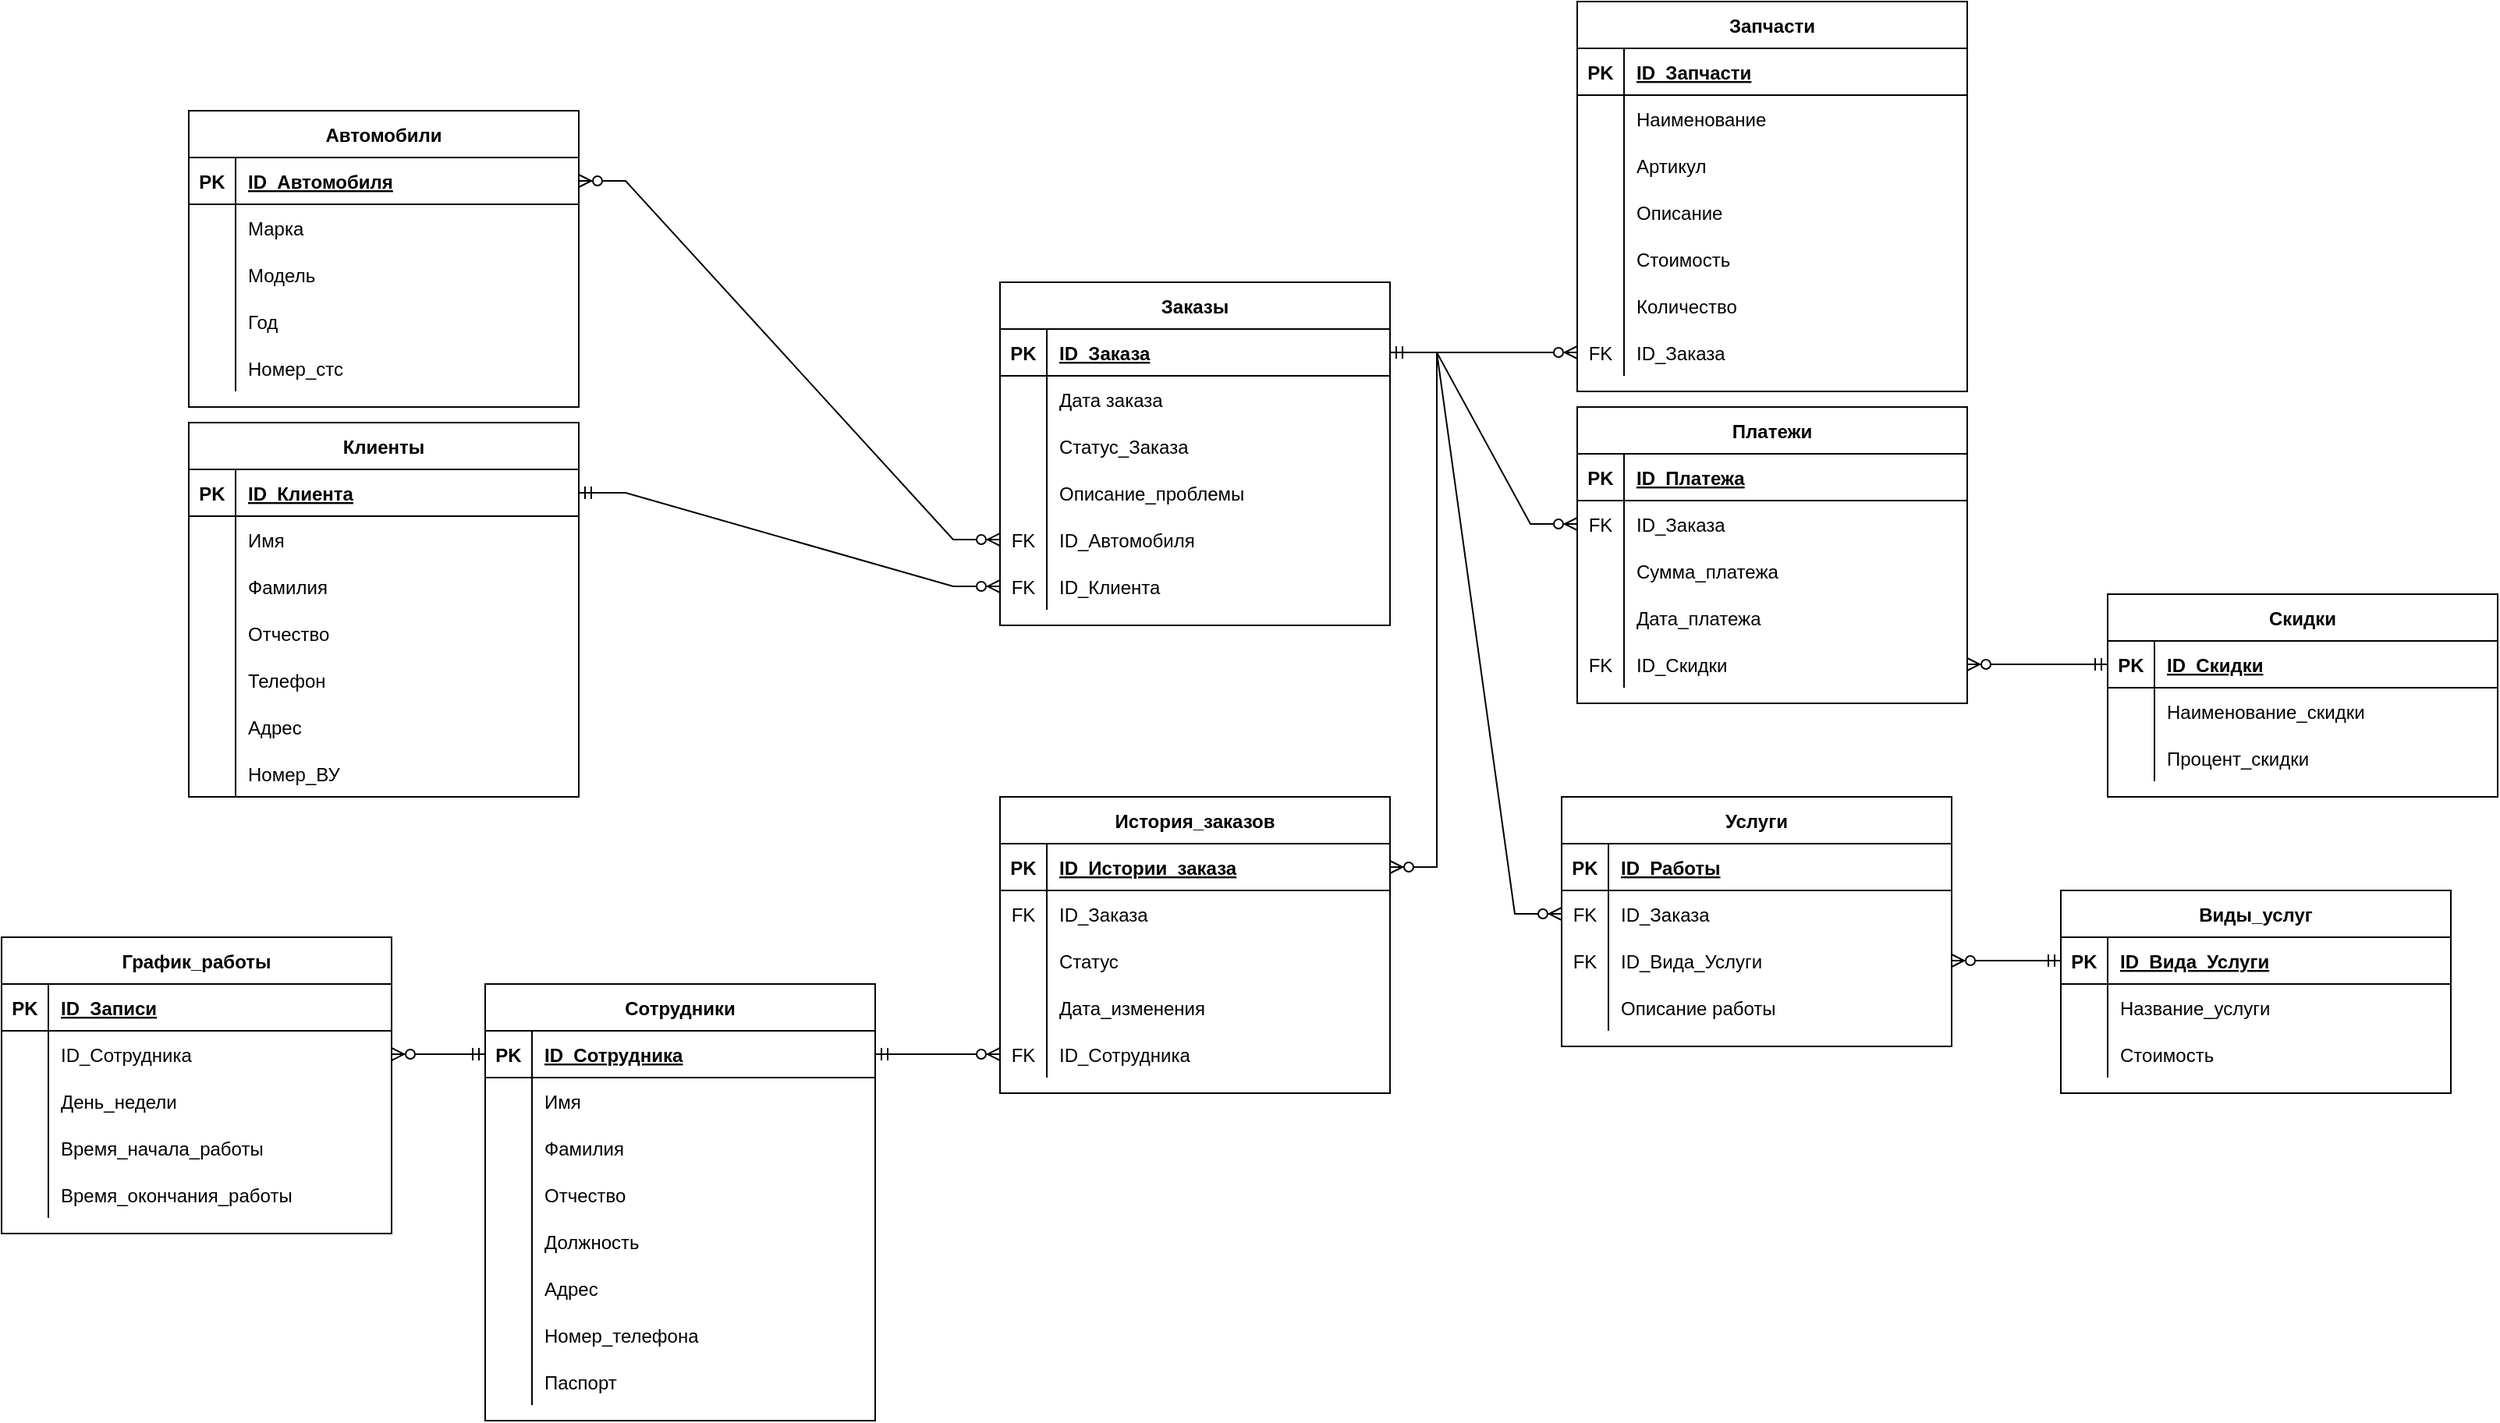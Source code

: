 <mxfile version="22.1.18" type="github">
  <diagram id="R2lEEEUBdFMjLlhIrx00" name="Page-1">
    <mxGraphModel dx="2026" dy="2251" grid="1" gridSize="10" guides="1" tooltips="1" connect="1" arrows="1" fold="1" page="1" pageScale="1" pageWidth="850" pageHeight="1100" math="0" shadow="0" extFonts="Permanent Marker^https://fonts.googleapis.com/css?family=Permanent+Marker">
      <root>
        <mxCell id="0" />
        <mxCell id="1" parent="0" />
        <mxCell id="C-vyLk0tnHw3VtMMgP7b-23" value="Клиенты" style="shape=table;startSize=30;container=1;collapsible=1;childLayout=tableLayout;fixedRows=1;rowLines=0;fontStyle=1;align=center;resizeLast=1;" parent="1" vertex="1">
          <mxGeometry x="440" y="250" width="250" height="240" as="geometry" />
        </mxCell>
        <mxCell id="C-vyLk0tnHw3VtMMgP7b-24" value="" style="shape=partialRectangle;collapsible=0;dropTarget=0;pointerEvents=0;fillColor=none;points=[[0,0.5],[1,0.5]];portConstraint=eastwest;top=0;left=0;right=0;bottom=1;" parent="C-vyLk0tnHw3VtMMgP7b-23" vertex="1">
          <mxGeometry y="30" width="250" height="30" as="geometry" />
        </mxCell>
        <mxCell id="C-vyLk0tnHw3VtMMgP7b-25" value="PK" style="shape=partialRectangle;overflow=hidden;connectable=0;fillColor=none;top=0;left=0;bottom=0;right=0;fontStyle=1;" parent="C-vyLk0tnHw3VtMMgP7b-24" vertex="1">
          <mxGeometry width="30" height="30" as="geometry">
            <mxRectangle width="30" height="30" as="alternateBounds" />
          </mxGeometry>
        </mxCell>
        <mxCell id="C-vyLk0tnHw3VtMMgP7b-26" value="ID_Клиента" style="shape=partialRectangle;overflow=hidden;connectable=0;fillColor=none;top=0;left=0;bottom=0;right=0;align=left;spacingLeft=6;fontStyle=5;" parent="C-vyLk0tnHw3VtMMgP7b-24" vertex="1">
          <mxGeometry x="30" width="220" height="30" as="geometry">
            <mxRectangle width="220" height="30" as="alternateBounds" />
          </mxGeometry>
        </mxCell>
        <mxCell id="C-vyLk0tnHw3VtMMgP7b-27" value="" style="shape=partialRectangle;collapsible=0;dropTarget=0;pointerEvents=0;fillColor=none;points=[[0,0.5],[1,0.5]];portConstraint=eastwest;top=0;left=0;right=0;bottom=0;" parent="C-vyLk0tnHw3VtMMgP7b-23" vertex="1">
          <mxGeometry y="60" width="250" height="30" as="geometry" />
        </mxCell>
        <mxCell id="C-vyLk0tnHw3VtMMgP7b-28" value="" style="shape=partialRectangle;overflow=hidden;connectable=0;fillColor=none;top=0;left=0;bottom=0;right=0;" parent="C-vyLk0tnHw3VtMMgP7b-27" vertex="1">
          <mxGeometry width="30" height="30" as="geometry">
            <mxRectangle width="30" height="30" as="alternateBounds" />
          </mxGeometry>
        </mxCell>
        <mxCell id="C-vyLk0tnHw3VtMMgP7b-29" value="Имя" style="shape=partialRectangle;overflow=hidden;connectable=0;fillColor=none;top=0;left=0;bottom=0;right=0;align=left;spacingLeft=6;" parent="C-vyLk0tnHw3VtMMgP7b-27" vertex="1">
          <mxGeometry x="30" width="220" height="30" as="geometry">
            <mxRectangle width="220" height="30" as="alternateBounds" />
          </mxGeometry>
        </mxCell>
        <mxCell id="3iZQimPmrUND6BPbT6K9-4" value="" style="shape=partialRectangle;collapsible=0;dropTarget=0;pointerEvents=0;fillColor=none;points=[[0,0.5],[1,0.5]];portConstraint=eastwest;top=0;left=0;right=0;bottom=0;" parent="C-vyLk0tnHw3VtMMgP7b-23" vertex="1">
          <mxGeometry y="90" width="250" height="30" as="geometry" />
        </mxCell>
        <mxCell id="3iZQimPmrUND6BPbT6K9-5" value="" style="shape=partialRectangle;overflow=hidden;connectable=0;fillColor=none;top=0;left=0;bottom=0;right=0;" parent="3iZQimPmrUND6BPbT6K9-4" vertex="1">
          <mxGeometry width="30" height="30" as="geometry">
            <mxRectangle width="30" height="30" as="alternateBounds" />
          </mxGeometry>
        </mxCell>
        <mxCell id="3iZQimPmrUND6BPbT6K9-6" value="Фамилия" style="shape=partialRectangle;overflow=hidden;connectable=0;fillColor=none;top=0;left=0;bottom=0;right=0;align=left;spacingLeft=6;" parent="3iZQimPmrUND6BPbT6K9-4" vertex="1">
          <mxGeometry x="30" width="220" height="30" as="geometry">
            <mxRectangle width="220" height="30" as="alternateBounds" />
          </mxGeometry>
        </mxCell>
        <mxCell id="3iZQimPmrUND6BPbT6K9-7" value="" style="shape=partialRectangle;collapsible=0;dropTarget=0;pointerEvents=0;fillColor=none;points=[[0,0.5],[1,0.5]];portConstraint=eastwest;top=0;left=0;right=0;bottom=0;" parent="C-vyLk0tnHw3VtMMgP7b-23" vertex="1">
          <mxGeometry y="120" width="250" height="30" as="geometry" />
        </mxCell>
        <mxCell id="3iZQimPmrUND6BPbT6K9-8" value="" style="shape=partialRectangle;overflow=hidden;connectable=0;fillColor=none;top=0;left=0;bottom=0;right=0;" parent="3iZQimPmrUND6BPbT6K9-7" vertex="1">
          <mxGeometry width="30" height="30" as="geometry">
            <mxRectangle width="30" height="30" as="alternateBounds" />
          </mxGeometry>
        </mxCell>
        <mxCell id="3iZQimPmrUND6BPbT6K9-9" value="Отчество" style="shape=partialRectangle;overflow=hidden;connectable=0;fillColor=none;top=0;left=0;bottom=0;right=0;align=left;spacingLeft=6;" parent="3iZQimPmrUND6BPbT6K9-7" vertex="1">
          <mxGeometry x="30" width="220" height="30" as="geometry">
            <mxRectangle width="220" height="30" as="alternateBounds" />
          </mxGeometry>
        </mxCell>
        <mxCell id="3iZQimPmrUND6BPbT6K9-10" value="" style="shape=partialRectangle;collapsible=0;dropTarget=0;pointerEvents=0;fillColor=none;points=[[0,0.5],[1,0.5]];portConstraint=eastwest;top=0;left=0;right=0;bottom=0;" parent="C-vyLk0tnHw3VtMMgP7b-23" vertex="1">
          <mxGeometry y="150" width="250" height="30" as="geometry" />
        </mxCell>
        <mxCell id="3iZQimPmrUND6BPbT6K9-11" value="" style="shape=partialRectangle;overflow=hidden;connectable=0;fillColor=none;top=0;left=0;bottom=0;right=0;" parent="3iZQimPmrUND6BPbT6K9-10" vertex="1">
          <mxGeometry width="30" height="30" as="geometry">
            <mxRectangle width="30" height="30" as="alternateBounds" />
          </mxGeometry>
        </mxCell>
        <mxCell id="3iZQimPmrUND6BPbT6K9-12" value="Телефон" style="shape=partialRectangle;overflow=hidden;connectable=0;fillColor=none;top=0;left=0;bottom=0;right=0;align=left;spacingLeft=6;" parent="3iZQimPmrUND6BPbT6K9-10" vertex="1">
          <mxGeometry x="30" width="220" height="30" as="geometry">
            <mxRectangle width="220" height="30" as="alternateBounds" />
          </mxGeometry>
        </mxCell>
        <mxCell id="3iZQimPmrUND6BPbT6K9-13" value="" style="shape=partialRectangle;collapsible=0;dropTarget=0;pointerEvents=0;fillColor=none;points=[[0,0.5],[1,0.5]];portConstraint=eastwest;top=0;left=0;right=0;bottom=0;" parent="C-vyLk0tnHw3VtMMgP7b-23" vertex="1">
          <mxGeometry y="180" width="250" height="30" as="geometry" />
        </mxCell>
        <mxCell id="3iZQimPmrUND6BPbT6K9-14" value="" style="shape=partialRectangle;overflow=hidden;connectable=0;fillColor=none;top=0;left=0;bottom=0;right=0;" parent="3iZQimPmrUND6BPbT6K9-13" vertex="1">
          <mxGeometry width="30" height="30" as="geometry">
            <mxRectangle width="30" height="30" as="alternateBounds" />
          </mxGeometry>
        </mxCell>
        <mxCell id="3iZQimPmrUND6BPbT6K9-15" value="Адрес" style="shape=partialRectangle;overflow=hidden;connectable=0;fillColor=none;top=0;left=0;bottom=0;right=0;align=left;spacingLeft=6;" parent="3iZQimPmrUND6BPbT6K9-13" vertex="1">
          <mxGeometry x="30" width="220" height="30" as="geometry">
            <mxRectangle width="220" height="30" as="alternateBounds" />
          </mxGeometry>
        </mxCell>
        <mxCell id="3iZQimPmrUND6BPbT6K9-149" value="" style="shape=partialRectangle;collapsible=0;dropTarget=0;pointerEvents=0;fillColor=none;points=[[0,0.5],[1,0.5]];portConstraint=eastwest;top=0;left=0;right=0;bottom=0;" parent="C-vyLk0tnHw3VtMMgP7b-23" vertex="1">
          <mxGeometry y="210" width="250" height="30" as="geometry" />
        </mxCell>
        <mxCell id="3iZQimPmrUND6BPbT6K9-150" value="" style="shape=partialRectangle;overflow=hidden;connectable=0;fillColor=none;top=0;left=0;bottom=0;right=0;" parent="3iZQimPmrUND6BPbT6K9-149" vertex="1">
          <mxGeometry width="30" height="30" as="geometry">
            <mxRectangle width="30" height="30" as="alternateBounds" />
          </mxGeometry>
        </mxCell>
        <mxCell id="3iZQimPmrUND6BPbT6K9-151" value="Номер_ВУ" style="shape=partialRectangle;overflow=hidden;connectable=0;fillColor=none;top=0;left=0;bottom=0;right=0;align=left;spacingLeft=6;" parent="3iZQimPmrUND6BPbT6K9-149" vertex="1">
          <mxGeometry x="30" width="220" height="30" as="geometry">
            <mxRectangle width="220" height="30" as="alternateBounds" />
          </mxGeometry>
        </mxCell>
        <mxCell id="3iZQimPmrUND6BPbT6K9-16" value="Заказы" style="shape=table;startSize=30;container=1;collapsible=1;childLayout=tableLayout;fixedRows=1;rowLines=0;fontStyle=1;align=center;resizeLast=1;" parent="1" vertex="1">
          <mxGeometry x="960" y="160" width="250" height="220" as="geometry" />
        </mxCell>
        <mxCell id="3iZQimPmrUND6BPbT6K9-17" value="" style="shape=partialRectangle;collapsible=0;dropTarget=0;pointerEvents=0;fillColor=none;points=[[0,0.5],[1,0.5]];portConstraint=eastwest;top=0;left=0;right=0;bottom=1;" parent="3iZQimPmrUND6BPbT6K9-16" vertex="1">
          <mxGeometry y="30" width="250" height="30" as="geometry" />
        </mxCell>
        <mxCell id="3iZQimPmrUND6BPbT6K9-18" value="PK" style="shape=partialRectangle;overflow=hidden;connectable=0;fillColor=none;top=0;left=0;bottom=0;right=0;fontStyle=1;" parent="3iZQimPmrUND6BPbT6K9-17" vertex="1">
          <mxGeometry width="30" height="30" as="geometry">
            <mxRectangle width="30" height="30" as="alternateBounds" />
          </mxGeometry>
        </mxCell>
        <mxCell id="3iZQimPmrUND6BPbT6K9-19" value="ID_Заказа" style="shape=partialRectangle;overflow=hidden;connectable=0;fillColor=none;top=0;left=0;bottom=0;right=0;align=left;spacingLeft=6;fontStyle=5;" parent="3iZQimPmrUND6BPbT6K9-17" vertex="1">
          <mxGeometry x="30" width="220" height="30" as="geometry">
            <mxRectangle width="220" height="30" as="alternateBounds" />
          </mxGeometry>
        </mxCell>
        <mxCell id="3iZQimPmrUND6BPbT6K9-20" value="" style="shape=partialRectangle;collapsible=0;dropTarget=0;pointerEvents=0;fillColor=none;points=[[0,0.5],[1,0.5]];portConstraint=eastwest;top=0;left=0;right=0;bottom=0;" parent="3iZQimPmrUND6BPbT6K9-16" vertex="1">
          <mxGeometry y="60" width="250" height="30" as="geometry" />
        </mxCell>
        <mxCell id="3iZQimPmrUND6BPbT6K9-21" value="" style="shape=partialRectangle;overflow=hidden;connectable=0;fillColor=none;top=0;left=0;bottom=0;right=0;" parent="3iZQimPmrUND6BPbT6K9-20" vertex="1">
          <mxGeometry width="30" height="30" as="geometry">
            <mxRectangle width="30" height="30" as="alternateBounds" />
          </mxGeometry>
        </mxCell>
        <mxCell id="3iZQimPmrUND6BPbT6K9-22" value="Дата заказа" style="shape=partialRectangle;overflow=hidden;connectable=0;fillColor=none;top=0;left=0;bottom=0;right=0;align=left;spacingLeft=6;" parent="3iZQimPmrUND6BPbT6K9-20" vertex="1">
          <mxGeometry x="30" width="220" height="30" as="geometry">
            <mxRectangle width="220" height="30" as="alternateBounds" />
          </mxGeometry>
        </mxCell>
        <mxCell id="3iZQimPmrUND6BPbT6K9-23" value="" style="shape=partialRectangle;collapsible=0;dropTarget=0;pointerEvents=0;fillColor=none;points=[[0,0.5],[1,0.5]];portConstraint=eastwest;top=0;left=0;right=0;bottom=0;" parent="3iZQimPmrUND6BPbT6K9-16" vertex="1">
          <mxGeometry y="90" width="250" height="30" as="geometry" />
        </mxCell>
        <mxCell id="3iZQimPmrUND6BPbT6K9-24" value="" style="shape=partialRectangle;overflow=hidden;connectable=0;fillColor=none;top=0;left=0;bottom=0;right=0;" parent="3iZQimPmrUND6BPbT6K9-23" vertex="1">
          <mxGeometry width="30" height="30" as="geometry">
            <mxRectangle width="30" height="30" as="alternateBounds" />
          </mxGeometry>
        </mxCell>
        <mxCell id="3iZQimPmrUND6BPbT6K9-25" value="Статус_Заказа" style="shape=partialRectangle;overflow=hidden;connectable=0;fillColor=none;top=0;left=0;bottom=0;right=0;align=left;spacingLeft=6;" parent="3iZQimPmrUND6BPbT6K9-23" vertex="1">
          <mxGeometry x="30" width="220" height="30" as="geometry">
            <mxRectangle width="220" height="30" as="alternateBounds" />
          </mxGeometry>
        </mxCell>
        <mxCell id="3iZQimPmrUND6BPbT6K9-26" value="" style="shape=partialRectangle;collapsible=0;dropTarget=0;pointerEvents=0;fillColor=none;points=[[0,0.5],[1,0.5]];portConstraint=eastwest;top=0;left=0;right=0;bottom=0;" parent="3iZQimPmrUND6BPbT6K9-16" vertex="1">
          <mxGeometry y="120" width="250" height="30" as="geometry" />
        </mxCell>
        <mxCell id="3iZQimPmrUND6BPbT6K9-27" value="" style="shape=partialRectangle;overflow=hidden;connectable=0;fillColor=none;top=0;left=0;bottom=0;right=0;" parent="3iZQimPmrUND6BPbT6K9-26" vertex="1">
          <mxGeometry width="30" height="30" as="geometry">
            <mxRectangle width="30" height="30" as="alternateBounds" />
          </mxGeometry>
        </mxCell>
        <mxCell id="3iZQimPmrUND6BPbT6K9-28" value="Описание_проблемы" style="shape=partialRectangle;overflow=hidden;connectable=0;fillColor=none;top=0;left=0;bottom=0;right=0;align=left;spacingLeft=6;" parent="3iZQimPmrUND6BPbT6K9-26" vertex="1">
          <mxGeometry x="30" width="220" height="30" as="geometry">
            <mxRectangle width="220" height="30" as="alternateBounds" />
          </mxGeometry>
        </mxCell>
        <mxCell id="3iZQimPmrUND6BPbT6K9-29" value="" style="shape=partialRectangle;collapsible=0;dropTarget=0;pointerEvents=0;fillColor=none;points=[[0,0.5],[1,0.5]];portConstraint=eastwest;top=0;left=0;right=0;bottom=0;" parent="3iZQimPmrUND6BPbT6K9-16" vertex="1">
          <mxGeometry y="150" width="250" height="30" as="geometry" />
        </mxCell>
        <mxCell id="3iZQimPmrUND6BPbT6K9-30" value="FK" style="shape=partialRectangle;overflow=hidden;connectable=0;fillColor=none;top=0;left=0;bottom=0;right=0;" parent="3iZQimPmrUND6BPbT6K9-29" vertex="1">
          <mxGeometry width="30" height="30" as="geometry">
            <mxRectangle width="30" height="30" as="alternateBounds" />
          </mxGeometry>
        </mxCell>
        <mxCell id="3iZQimPmrUND6BPbT6K9-31" value="ID_Автомобиля" style="shape=partialRectangle;overflow=hidden;connectable=0;fillColor=none;top=0;left=0;bottom=0;right=0;align=left;spacingLeft=6;" parent="3iZQimPmrUND6BPbT6K9-29" vertex="1">
          <mxGeometry x="30" width="220" height="30" as="geometry">
            <mxRectangle width="220" height="30" as="alternateBounds" />
          </mxGeometry>
        </mxCell>
        <mxCell id="3iZQimPmrUND6BPbT6K9-32" value="" style="shape=partialRectangle;collapsible=0;dropTarget=0;pointerEvents=0;fillColor=none;points=[[0,0.5],[1,0.5]];portConstraint=eastwest;top=0;left=0;right=0;bottom=0;" parent="3iZQimPmrUND6BPbT6K9-16" vertex="1">
          <mxGeometry y="180" width="250" height="30" as="geometry" />
        </mxCell>
        <mxCell id="3iZQimPmrUND6BPbT6K9-33" value="FK" style="shape=partialRectangle;overflow=hidden;connectable=0;fillColor=none;top=0;left=0;bottom=0;right=0;" parent="3iZQimPmrUND6BPbT6K9-32" vertex="1">
          <mxGeometry width="30" height="30" as="geometry">
            <mxRectangle width="30" height="30" as="alternateBounds" />
          </mxGeometry>
        </mxCell>
        <mxCell id="3iZQimPmrUND6BPbT6K9-34" value="ID_Клиента" style="shape=partialRectangle;overflow=hidden;connectable=0;fillColor=none;top=0;left=0;bottom=0;right=0;align=left;spacingLeft=6;" parent="3iZQimPmrUND6BPbT6K9-32" vertex="1">
          <mxGeometry x="30" width="220" height="30" as="geometry">
            <mxRectangle width="220" height="30" as="alternateBounds" />
          </mxGeometry>
        </mxCell>
        <mxCell id="3iZQimPmrUND6BPbT6K9-35" value="Автомобили" style="shape=table;startSize=30;container=1;collapsible=1;childLayout=tableLayout;fixedRows=1;rowLines=0;fontStyle=1;align=center;resizeLast=1;" parent="1" vertex="1">
          <mxGeometry x="440" y="50" width="250" height="190" as="geometry" />
        </mxCell>
        <mxCell id="3iZQimPmrUND6BPbT6K9-36" value="" style="shape=partialRectangle;collapsible=0;dropTarget=0;pointerEvents=0;fillColor=none;points=[[0,0.5],[1,0.5]];portConstraint=eastwest;top=0;left=0;right=0;bottom=1;" parent="3iZQimPmrUND6BPbT6K9-35" vertex="1">
          <mxGeometry y="30" width="250" height="30" as="geometry" />
        </mxCell>
        <mxCell id="3iZQimPmrUND6BPbT6K9-37" value="PK" style="shape=partialRectangle;overflow=hidden;connectable=0;fillColor=none;top=0;left=0;bottom=0;right=0;fontStyle=1;" parent="3iZQimPmrUND6BPbT6K9-36" vertex="1">
          <mxGeometry width="30" height="30" as="geometry">
            <mxRectangle width="30" height="30" as="alternateBounds" />
          </mxGeometry>
        </mxCell>
        <mxCell id="3iZQimPmrUND6BPbT6K9-38" value="ID_Автомобиля" style="shape=partialRectangle;overflow=hidden;connectable=0;fillColor=none;top=0;left=0;bottom=0;right=0;align=left;spacingLeft=6;fontStyle=5;" parent="3iZQimPmrUND6BPbT6K9-36" vertex="1">
          <mxGeometry x="30" width="220" height="30" as="geometry">
            <mxRectangle width="220" height="30" as="alternateBounds" />
          </mxGeometry>
        </mxCell>
        <mxCell id="3iZQimPmrUND6BPbT6K9-39" value="" style="shape=partialRectangle;collapsible=0;dropTarget=0;pointerEvents=0;fillColor=none;points=[[0,0.5],[1,0.5]];portConstraint=eastwest;top=0;left=0;right=0;bottom=0;" parent="3iZQimPmrUND6BPbT6K9-35" vertex="1">
          <mxGeometry y="60" width="250" height="30" as="geometry" />
        </mxCell>
        <mxCell id="3iZQimPmrUND6BPbT6K9-40" value="" style="shape=partialRectangle;overflow=hidden;connectable=0;fillColor=none;top=0;left=0;bottom=0;right=0;" parent="3iZQimPmrUND6BPbT6K9-39" vertex="1">
          <mxGeometry width="30" height="30" as="geometry">
            <mxRectangle width="30" height="30" as="alternateBounds" />
          </mxGeometry>
        </mxCell>
        <mxCell id="3iZQimPmrUND6BPbT6K9-41" value="Марка" style="shape=partialRectangle;overflow=hidden;connectable=0;fillColor=none;top=0;left=0;bottom=0;right=0;align=left;spacingLeft=6;" parent="3iZQimPmrUND6BPbT6K9-39" vertex="1">
          <mxGeometry x="30" width="220" height="30" as="geometry">
            <mxRectangle width="220" height="30" as="alternateBounds" />
          </mxGeometry>
        </mxCell>
        <mxCell id="3iZQimPmrUND6BPbT6K9-42" value="" style="shape=partialRectangle;collapsible=0;dropTarget=0;pointerEvents=0;fillColor=none;points=[[0,0.5],[1,0.5]];portConstraint=eastwest;top=0;left=0;right=0;bottom=0;" parent="3iZQimPmrUND6BPbT6K9-35" vertex="1">
          <mxGeometry y="90" width="250" height="30" as="geometry" />
        </mxCell>
        <mxCell id="3iZQimPmrUND6BPbT6K9-43" value="" style="shape=partialRectangle;overflow=hidden;connectable=0;fillColor=none;top=0;left=0;bottom=0;right=0;" parent="3iZQimPmrUND6BPbT6K9-42" vertex="1">
          <mxGeometry width="30" height="30" as="geometry">
            <mxRectangle width="30" height="30" as="alternateBounds" />
          </mxGeometry>
        </mxCell>
        <mxCell id="3iZQimPmrUND6BPbT6K9-44" value="Модель" style="shape=partialRectangle;overflow=hidden;connectable=0;fillColor=none;top=0;left=0;bottom=0;right=0;align=left;spacingLeft=6;" parent="3iZQimPmrUND6BPbT6K9-42" vertex="1">
          <mxGeometry x="30" width="220" height="30" as="geometry">
            <mxRectangle width="220" height="30" as="alternateBounds" />
          </mxGeometry>
        </mxCell>
        <mxCell id="3iZQimPmrUND6BPbT6K9-45" value="" style="shape=partialRectangle;collapsible=0;dropTarget=0;pointerEvents=0;fillColor=none;points=[[0,0.5],[1,0.5]];portConstraint=eastwest;top=0;left=0;right=0;bottom=0;" parent="3iZQimPmrUND6BPbT6K9-35" vertex="1">
          <mxGeometry y="120" width="250" height="30" as="geometry" />
        </mxCell>
        <mxCell id="3iZQimPmrUND6BPbT6K9-46" value="" style="shape=partialRectangle;overflow=hidden;connectable=0;fillColor=none;top=0;left=0;bottom=0;right=0;" parent="3iZQimPmrUND6BPbT6K9-45" vertex="1">
          <mxGeometry width="30" height="30" as="geometry">
            <mxRectangle width="30" height="30" as="alternateBounds" />
          </mxGeometry>
        </mxCell>
        <mxCell id="3iZQimPmrUND6BPbT6K9-47" value="Год" style="shape=partialRectangle;overflow=hidden;connectable=0;fillColor=none;top=0;left=0;bottom=0;right=0;align=left;spacingLeft=6;" parent="3iZQimPmrUND6BPbT6K9-45" vertex="1">
          <mxGeometry x="30" width="220" height="30" as="geometry">
            <mxRectangle width="220" height="30" as="alternateBounds" />
          </mxGeometry>
        </mxCell>
        <mxCell id="3iZQimPmrUND6BPbT6K9-48" value="" style="shape=partialRectangle;collapsible=0;dropTarget=0;pointerEvents=0;fillColor=none;points=[[0,0.5],[1,0.5]];portConstraint=eastwest;top=0;left=0;right=0;bottom=0;" parent="3iZQimPmrUND6BPbT6K9-35" vertex="1">
          <mxGeometry y="150" width="250" height="30" as="geometry" />
        </mxCell>
        <mxCell id="3iZQimPmrUND6BPbT6K9-49" value="" style="shape=partialRectangle;overflow=hidden;connectable=0;fillColor=none;top=0;left=0;bottom=0;right=0;" parent="3iZQimPmrUND6BPbT6K9-48" vertex="1">
          <mxGeometry width="30" height="30" as="geometry">
            <mxRectangle width="30" height="30" as="alternateBounds" />
          </mxGeometry>
        </mxCell>
        <mxCell id="3iZQimPmrUND6BPbT6K9-50" value="Номер_стс" style="shape=partialRectangle;overflow=hidden;connectable=0;fillColor=none;top=0;left=0;bottom=0;right=0;align=left;spacingLeft=6;" parent="3iZQimPmrUND6BPbT6K9-48" vertex="1">
          <mxGeometry x="30" width="220" height="30" as="geometry">
            <mxRectangle width="220" height="30" as="alternateBounds" />
          </mxGeometry>
        </mxCell>
        <mxCell id="3iZQimPmrUND6BPbT6K9-54" value="Запчасти" style="shape=table;startSize=30;container=1;collapsible=1;childLayout=tableLayout;fixedRows=1;rowLines=0;fontStyle=1;align=center;resizeLast=1;" parent="1" vertex="1">
          <mxGeometry x="1330" y="-20" width="250" height="250" as="geometry" />
        </mxCell>
        <mxCell id="3iZQimPmrUND6BPbT6K9-55" value="" style="shape=partialRectangle;collapsible=0;dropTarget=0;pointerEvents=0;fillColor=none;points=[[0,0.5],[1,0.5]];portConstraint=eastwest;top=0;left=0;right=0;bottom=1;" parent="3iZQimPmrUND6BPbT6K9-54" vertex="1">
          <mxGeometry y="30" width="250" height="30" as="geometry" />
        </mxCell>
        <mxCell id="3iZQimPmrUND6BPbT6K9-56" value="PK" style="shape=partialRectangle;overflow=hidden;connectable=0;fillColor=none;top=0;left=0;bottom=0;right=0;fontStyle=1;" parent="3iZQimPmrUND6BPbT6K9-55" vertex="1">
          <mxGeometry width="30" height="30" as="geometry">
            <mxRectangle width="30" height="30" as="alternateBounds" />
          </mxGeometry>
        </mxCell>
        <mxCell id="3iZQimPmrUND6BPbT6K9-57" value="ID_Запчасти" style="shape=partialRectangle;overflow=hidden;connectable=0;fillColor=none;top=0;left=0;bottom=0;right=0;align=left;spacingLeft=6;fontStyle=5;" parent="3iZQimPmrUND6BPbT6K9-55" vertex="1">
          <mxGeometry x="30" width="220" height="30" as="geometry">
            <mxRectangle width="220" height="30" as="alternateBounds" />
          </mxGeometry>
        </mxCell>
        <mxCell id="3iZQimPmrUND6BPbT6K9-58" value="" style="shape=partialRectangle;collapsible=0;dropTarget=0;pointerEvents=0;fillColor=none;points=[[0,0.5],[1,0.5]];portConstraint=eastwest;top=0;left=0;right=0;bottom=0;" parent="3iZQimPmrUND6BPbT6K9-54" vertex="1">
          <mxGeometry y="60" width="250" height="30" as="geometry" />
        </mxCell>
        <mxCell id="3iZQimPmrUND6BPbT6K9-59" value="" style="shape=partialRectangle;overflow=hidden;connectable=0;fillColor=none;top=0;left=0;bottom=0;right=0;" parent="3iZQimPmrUND6BPbT6K9-58" vertex="1">
          <mxGeometry width="30" height="30" as="geometry">
            <mxRectangle width="30" height="30" as="alternateBounds" />
          </mxGeometry>
        </mxCell>
        <mxCell id="3iZQimPmrUND6BPbT6K9-60" value="Наименование" style="shape=partialRectangle;overflow=hidden;connectable=0;fillColor=none;top=0;left=0;bottom=0;right=0;align=left;spacingLeft=6;" parent="3iZQimPmrUND6BPbT6K9-58" vertex="1">
          <mxGeometry x="30" width="220" height="30" as="geometry">
            <mxRectangle width="220" height="30" as="alternateBounds" />
          </mxGeometry>
        </mxCell>
        <mxCell id="3iZQimPmrUND6BPbT6K9-61" value="" style="shape=partialRectangle;collapsible=0;dropTarget=0;pointerEvents=0;fillColor=none;points=[[0,0.5],[1,0.5]];portConstraint=eastwest;top=0;left=0;right=0;bottom=0;" parent="3iZQimPmrUND6BPbT6K9-54" vertex="1">
          <mxGeometry y="90" width="250" height="30" as="geometry" />
        </mxCell>
        <mxCell id="3iZQimPmrUND6BPbT6K9-62" value="" style="shape=partialRectangle;overflow=hidden;connectable=0;fillColor=none;top=0;left=0;bottom=0;right=0;" parent="3iZQimPmrUND6BPbT6K9-61" vertex="1">
          <mxGeometry width="30" height="30" as="geometry">
            <mxRectangle width="30" height="30" as="alternateBounds" />
          </mxGeometry>
        </mxCell>
        <mxCell id="3iZQimPmrUND6BPbT6K9-63" value="Артикул" style="shape=partialRectangle;overflow=hidden;connectable=0;fillColor=none;top=0;left=0;bottom=0;right=0;align=left;spacingLeft=6;" parent="3iZQimPmrUND6BPbT6K9-61" vertex="1">
          <mxGeometry x="30" width="220" height="30" as="geometry">
            <mxRectangle width="220" height="30" as="alternateBounds" />
          </mxGeometry>
        </mxCell>
        <mxCell id="3iZQimPmrUND6BPbT6K9-64" value="" style="shape=partialRectangle;collapsible=0;dropTarget=0;pointerEvents=0;fillColor=none;points=[[0,0.5],[1,0.5]];portConstraint=eastwest;top=0;left=0;right=0;bottom=0;" parent="3iZQimPmrUND6BPbT6K9-54" vertex="1">
          <mxGeometry y="120" width="250" height="30" as="geometry" />
        </mxCell>
        <mxCell id="3iZQimPmrUND6BPbT6K9-65" value="" style="shape=partialRectangle;overflow=hidden;connectable=0;fillColor=none;top=0;left=0;bottom=0;right=0;" parent="3iZQimPmrUND6BPbT6K9-64" vertex="1">
          <mxGeometry width="30" height="30" as="geometry">
            <mxRectangle width="30" height="30" as="alternateBounds" />
          </mxGeometry>
        </mxCell>
        <mxCell id="3iZQimPmrUND6BPbT6K9-66" value="Описание" style="shape=partialRectangle;overflow=hidden;connectable=0;fillColor=none;top=0;left=0;bottom=0;right=0;align=left;spacingLeft=6;" parent="3iZQimPmrUND6BPbT6K9-64" vertex="1">
          <mxGeometry x="30" width="220" height="30" as="geometry">
            <mxRectangle width="220" height="30" as="alternateBounds" />
          </mxGeometry>
        </mxCell>
        <mxCell id="3iZQimPmrUND6BPbT6K9-67" value="" style="shape=partialRectangle;collapsible=0;dropTarget=0;pointerEvents=0;fillColor=none;points=[[0,0.5],[1,0.5]];portConstraint=eastwest;top=0;left=0;right=0;bottom=0;" parent="3iZQimPmrUND6BPbT6K9-54" vertex="1">
          <mxGeometry y="150" width="250" height="30" as="geometry" />
        </mxCell>
        <mxCell id="3iZQimPmrUND6BPbT6K9-68" value="" style="shape=partialRectangle;overflow=hidden;connectable=0;fillColor=none;top=0;left=0;bottom=0;right=0;" parent="3iZQimPmrUND6BPbT6K9-67" vertex="1">
          <mxGeometry width="30" height="30" as="geometry">
            <mxRectangle width="30" height="30" as="alternateBounds" />
          </mxGeometry>
        </mxCell>
        <mxCell id="3iZQimPmrUND6BPbT6K9-69" value="Стоимость" style="shape=partialRectangle;overflow=hidden;connectable=0;fillColor=none;top=0;left=0;bottom=0;right=0;align=left;spacingLeft=6;" parent="3iZQimPmrUND6BPbT6K9-67" vertex="1">
          <mxGeometry x="30" width="220" height="30" as="geometry">
            <mxRectangle width="220" height="30" as="alternateBounds" />
          </mxGeometry>
        </mxCell>
        <mxCell id="3iZQimPmrUND6BPbT6K9-70" value="" style="shape=partialRectangle;collapsible=0;dropTarget=0;pointerEvents=0;fillColor=none;points=[[0,0.5],[1,0.5]];portConstraint=eastwest;top=0;left=0;right=0;bottom=0;" parent="3iZQimPmrUND6BPbT6K9-54" vertex="1">
          <mxGeometry y="180" width="250" height="30" as="geometry" />
        </mxCell>
        <mxCell id="3iZQimPmrUND6BPbT6K9-71" value="" style="shape=partialRectangle;overflow=hidden;connectable=0;fillColor=none;top=0;left=0;bottom=0;right=0;" parent="3iZQimPmrUND6BPbT6K9-70" vertex="1">
          <mxGeometry width="30" height="30" as="geometry">
            <mxRectangle width="30" height="30" as="alternateBounds" />
          </mxGeometry>
        </mxCell>
        <mxCell id="3iZQimPmrUND6BPbT6K9-72" value="Количество" style="shape=partialRectangle;overflow=hidden;connectable=0;fillColor=none;top=0;left=0;bottom=0;right=0;align=left;spacingLeft=6;" parent="3iZQimPmrUND6BPbT6K9-70" vertex="1">
          <mxGeometry x="30" width="220" height="30" as="geometry">
            <mxRectangle width="220" height="30" as="alternateBounds" />
          </mxGeometry>
        </mxCell>
        <mxCell id="3iZQimPmrUND6BPbT6K9-180" value="" style="shape=partialRectangle;collapsible=0;dropTarget=0;pointerEvents=0;fillColor=none;points=[[0,0.5],[1,0.5]];portConstraint=eastwest;top=0;left=0;right=0;bottom=0;" parent="3iZQimPmrUND6BPbT6K9-54" vertex="1">
          <mxGeometry y="210" width="250" height="30" as="geometry" />
        </mxCell>
        <mxCell id="3iZQimPmrUND6BPbT6K9-181" value="FK" style="shape=partialRectangle;overflow=hidden;connectable=0;fillColor=none;top=0;left=0;bottom=0;right=0;" parent="3iZQimPmrUND6BPbT6K9-180" vertex="1">
          <mxGeometry width="30" height="30" as="geometry">
            <mxRectangle width="30" height="30" as="alternateBounds" />
          </mxGeometry>
        </mxCell>
        <mxCell id="3iZQimPmrUND6BPbT6K9-182" value="ID_Заказа" style="shape=partialRectangle;overflow=hidden;connectable=0;fillColor=none;top=0;left=0;bottom=0;right=0;align=left;spacingLeft=6;" parent="3iZQimPmrUND6BPbT6K9-180" vertex="1">
          <mxGeometry x="30" width="220" height="30" as="geometry">
            <mxRectangle width="220" height="30" as="alternateBounds" />
          </mxGeometry>
        </mxCell>
        <mxCell id="3iZQimPmrUND6BPbT6K9-73" value="Сотрудники" style="shape=table;startSize=30;container=1;collapsible=1;childLayout=tableLayout;fixedRows=1;rowLines=0;fontStyle=1;align=center;resizeLast=1;" parent="1" vertex="1">
          <mxGeometry x="630" y="610" width="250" height="280" as="geometry" />
        </mxCell>
        <mxCell id="3iZQimPmrUND6BPbT6K9-74" value="" style="shape=partialRectangle;collapsible=0;dropTarget=0;pointerEvents=0;fillColor=none;points=[[0,0.5],[1,0.5]];portConstraint=eastwest;top=0;left=0;right=0;bottom=1;" parent="3iZQimPmrUND6BPbT6K9-73" vertex="1">
          <mxGeometry y="30" width="250" height="30" as="geometry" />
        </mxCell>
        <mxCell id="3iZQimPmrUND6BPbT6K9-75" value="PK" style="shape=partialRectangle;overflow=hidden;connectable=0;fillColor=none;top=0;left=0;bottom=0;right=0;fontStyle=1;" parent="3iZQimPmrUND6BPbT6K9-74" vertex="1">
          <mxGeometry width="30" height="30" as="geometry">
            <mxRectangle width="30" height="30" as="alternateBounds" />
          </mxGeometry>
        </mxCell>
        <mxCell id="3iZQimPmrUND6BPbT6K9-76" value="ID_Сотрудника" style="shape=partialRectangle;overflow=hidden;connectable=0;fillColor=none;top=0;left=0;bottom=0;right=0;align=left;spacingLeft=6;fontStyle=5;" parent="3iZQimPmrUND6BPbT6K9-74" vertex="1">
          <mxGeometry x="30" width="220" height="30" as="geometry">
            <mxRectangle width="220" height="30" as="alternateBounds" />
          </mxGeometry>
        </mxCell>
        <mxCell id="3iZQimPmrUND6BPbT6K9-77" value="" style="shape=partialRectangle;collapsible=0;dropTarget=0;pointerEvents=0;fillColor=none;points=[[0,0.5],[1,0.5]];portConstraint=eastwest;top=0;left=0;right=0;bottom=0;" parent="3iZQimPmrUND6BPbT6K9-73" vertex="1">
          <mxGeometry y="60" width="250" height="30" as="geometry" />
        </mxCell>
        <mxCell id="3iZQimPmrUND6BPbT6K9-78" value="" style="shape=partialRectangle;overflow=hidden;connectable=0;fillColor=none;top=0;left=0;bottom=0;right=0;" parent="3iZQimPmrUND6BPbT6K9-77" vertex="1">
          <mxGeometry width="30" height="30" as="geometry">
            <mxRectangle width="30" height="30" as="alternateBounds" />
          </mxGeometry>
        </mxCell>
        <mxCell id="3iZQimPmrUND6BPbT6K9-79" value="Имя" style="shape=partialRectangle;overflow=hidden;connectable=0;fillColor=none;top=0;left=0;bottom=0;right=0;align=left;spacingLeft=6;" parent="3iZQimPmrUND6BPbT6K9-77" vertex="1">
          <mxGeometry x="30" width="220" height="30" as="geometry">
            <mxRectangle width="220" height="30" as="alternateBounds" />
          </mxGeometry>
        </mxCell>
        <mxCell id="3iZQimPmrUND6BPbT6K9-80" value="" style="shape=partialRectangle;collapsible=0;dropTarget=0;pointerEvents=0;fillColor=none;points=[[0,0.5],[1,0.5]];portConstraint=eastwest;top=0;left=0;right=0;bottom=0;" parent="3iZQimPmrUND6BPbT6K9-73" vertex="1">
          <mxGeometry y="90" width="250" height="30" as="geometry" />
        </mxCell>
        <mxCell id="3iZQimPmrUND6BPbT6K9-81" value="" style="shape=partialRectangle;overflow=hidden;connectable=0;fillColor=none;top=0;left=0;bottom=0;right=0;" parent="3iZQimPmrUND6BPbT6K9-80" vertex="1">
          <mxGeometry width="30" height="30" as="geometry">
            <mxRectangle width="30" height="30" as="alternateBounds" />
          </mxGeometry>
        </mxCell>
        <mxCell id="3iZQimPmrUND6BPbT6K9-82" value="Фамилия" style="shape=partialRectangle;overflow=hidden;connectable=0;fillColor=none;top=0;left=0;bottom=0;right=0;align=left;spacingLeft=6;" parent="3iZQimPmrUND6BPbT6K9-80" vertex="1">
          <mxGeometry x="30" width="220" height="30" as="geometry">
            <mxRectangle width="220" height="30" as="alternateBounds" />
          </mxGeometry>
        </mxCell>
        <mxCell id="3iZQimPmrUND6BPbT6K9-83" value="" style="shape=partialRectangle;collapsible=0;dropTarget=0;pointerEvents=0;fillColor=none;points=[[0,0.5],[1,0.5]];portConstraint=eastwest;top=0;left=0;right=0;bottom=0;" parent="3iZQimPmrUND6BPbT6K9-73" vertex="1">
          <mxGeometry y="120" width="250" height="30" as="geometry" />
        </mxCell>
        <mxCell id="3iZQimPmrUND6BPbT6K9-84" value="" style="shape=partialRectangle;overflow=hidden;connectable=0;fillColor=none;top=0;left=0;bottom=0;right=0;" parent="3iZQimPmrUND6BPbT6K9-83" vertex="1">
          <mxGeometry width="30" height="30" as="geometry">
            <mxRectangle width="30" height="30" as="alternateBounds" />
          </mxGeometry>
        </mxCell>
        <mxCell id="3iZQimPmrUND6BPbT6K9-85" value="Отчество" style="shape=partialRectangle;overflow=hidden;connectable=0;fillColor=none;top=0;left=0;bottom=0;right=0;align=left;spacingLeft=6;" parent="3iZQimPmrUND6BPbT6K9-83" vertex="1">
          <mxGeometry x="30" width="220" height="30" as="geometry">
            <mxRectangle width="220" height="30" as="alternateBounds" />
          </mxGeometry>
        </mxCell>
        <mxCell id="3iZQimPmrUND6BPbT6K9-86" value="" style="shape=partialRectangle;collapsible=0;dropTarget=0;pointerEvents=0;fillColor=none;points=[[0,0.5],[1,0.5]];portConstraint=eastwest;top=0;left=0;right=0;bottom=0;" parent="3iZQimPmrUND6BPbT6K9-73" vertex="1">
          <mxGeometry y="150" width="250" height="30" as="geometry" />
        </mxCell>
        <mxCell id="3iZQimPmrUND6BPbT6K9-87" value="" style="shape=partialRectangle;overflow=hidden;connectable=0;fillColor=none;top=0;left=0;bottom=0;right=0;" parent="3iZQimPmrUND6BPbT6K9-86" vertex="1">
          <mxGeometry width="30" height="30" as="geometry">
            <mxRectangle width="30" height="30" as="alternateBounds" />
          </mxGeometry>
        </mxCell>
        <mxCell id="3iZQimPmrUND6BPbT6K9-88" value="Должность" style="shape=partialRectangle;overflow=hidden;connectable=0;fillColor=none;top=0;left=0;bottom=0;right=0;align=left;spacingLeft=6;" parent="3iZQimPmrUND6BPbT6K9-86" vertex="1">
          <mxGeometry x="30" width="220" height="30" as="geometry">
            <mxRectangle width="220" height="30" as="alternateBounds" />
          </mxGeometry>
        </mxCell>
        <mxCell id="3iZQimPmrUND6BPbT6K9-89" value="" style="shape=partialRectangle;collapsible=0;dropTarget=0;pointerEvents=0;fillColor=none;points=[[0,0.5],[1,0.5]];portConstraint=eastwest;top=0;left=0;right=0;bottom=0;" parent="3iZQimPmrUND6BPbT6K9-73" vertex="1">
          <mxGeometry y="180" width="250" height="30" as="geometry" />
        </mxCell>
        <mxCell id="3iZQimPmrUND6BPbT6K9-90" value="" style="shape=partialRectangle;overflow=hidden;connectable=0;fillColor=none;top=0;left=0;bottom=0;right=0;" parent="3iZQimPmrUND6BPbT6K9-89" vertex="1">
          <mxGeometry width="30" height="30" as="geometry">
            <mxRectangle width="30" height="30" as="alternateBounds" />
          </mxGeometry>
        </mxCell>
        <mxCell id="3iZQimPmrUND6BPbT6K9-91" value="Адрес" style="shape=partialRectangle;overflow=hidden;connectable=0;fillColor=none;top=0;left=0;bottom=0;right=0;align=left;spacingLeft=6;" parent="3iZQimPmrUND6BPbT6K9-89" vertex="1">
          <mxGeometry x="30" width="220" height="30" as="geometry">
            <mxRectangle width="220" height="30" as="alternateBounds" />
          </mxGeometry>
        </mxCell>
        <mxCell id="3iZQimPmrUND6BPbT6K9-183" value="" style="shape=partialRectangle;collapsible=0;dropTarget=0;pointerEvents=0;fillColor=none;points=[[0,0.5],[1,0.5]];portConstraint=eastwest;top=0;left=0;right=0;bottom=0;" parent="3iZQimPmrUND6BPbT6K9-73" vertex="1">
          <mxGeometry y="210" width="250" height="30" as="geometry" />
        </mxCell>
        <mxCell id="3iZQimPmrUND6BPbT6K9-184" value="" style="shape=partialRectangle;overflow=hidden;connectable=0;fillColor=none;top=0;left=0;bottom=0;right=0;" parent="3iZQimPmrUND6BPbT6K9-183" vertex="1">
          <mxGeometry width="30" height="30" as="geometry">
            <mxRectangle width="30" height="30" as="alternateBounds" />
          </mxGeometry>
        </mxCell>
        <mxCell id="3iZQimPmrUND6BPbT6K9-185" value="Номер_телефона" style="shape=partialRectangle;overflow=hidden;connectable=0;fillColor=none;top=0;left=0;bottom=0;right=0;align=left;spacingLeft=6;" parent="3iZQimPmrUND6BPbT6K9-183" vertex="1">
          <mxGeometry x="30" width="220" height="30" as="geometry">
            <mxRectangle width="220" height="30" as="alternateBounds" />
          </mxGeometry>
        </mxCell>
        <mxCell id="3iZQimPmrUND6BPbT6K9-186" value="" style="shape=partialRectangle;collapsible=0;dropTarget=0;pointerEvents=0;fillColor=none;points=[[0,0.5],[1,0.5]];portConstraint=eastwest;top=0;left=0;right=0;bottom=0;" parent="3iZQimPmrUND6BPbT6K9-73" vertex="1">
          <mxGeometry y="240" width="250" height="30" as="geometry" />
        </mxCell>
        <mxCell id="3iZQimPmrUND6BPbT6K9-187" value="" style="shape=partialRectangle;overflow=hidden;connectable=0;fillColor=none;top=0;left=0;bottom=0;right=0;" parent="3iZQimPmrUND6BPbT6K9-186" vertex="1">
          <mxGeometry width="30" height="30" as="geometry">
            <mxRectangle width="30" height="30" as="alternateBounds" />
          </mxGeometry>
        </mxCell>
        <mxCell id="3iZQimPmrUND6BPbT6K9-188" value="Паспорт" style="shape=partialRectangle;overflow=hidden;connectable=0;fillColor=none;top=0;left=0;bottom=0;right=0;align=left;spacingLeft=6;" parent="3iZQimPmrUND6BPbT6K9-186" vertex="1">
          <mxGeometry x="30" width="220" height="30" as="geometry">
            <mxRectangle width="220" height="30" as="alternateBounds" />
          </mxGeometry>
        </mxCell>
        <mxCell id="3iZQimPmrUND6BPbT6K9-92" value="Виды_услуг" style="shape=table;startSize=30;container=1;collapsible=1;childLayout=tableLayout;fixedRows=1;rowLines=0;fontStyle=1;align=center;resizeLast=1;" parent="1" vertex="1">
          <mxGeometry x="1640" y="550" width="250" height="130" as="geometry" />
        </mxCell>
        <mxCell id="3iZQimPmrUND6BPbT6K9-93" value="" style="shape=partialRectangle;collapsible=0;dropTarget=0;pointerEvents=0;fillColor=none;points=[[0,0.5],[1,0.5]];portConstraint=eastwest;top=0;left=0;right=0;bottom=1;" parent="3iZQimPmrUND6BPbT6K9-92" vertex="1">
          <mxGeometry y="30" width="250" height="30" as="geometry" />
        </mxCell>
        <mxCell id="3iZQimPmrUND6BPbT6K9-94" value="PK" style="shape=partialRectangle;overflow=hidden;connectable=0;fillColor=none;top=0;left=0;bottom=0;right=0;fontStyle=1;" parent="3iZQimPmrUND6BPbT6K9-93" vertex="1">
          <mxGeometry width="30" height="30" as="geometry">
            <mxRectangle width="30" height="30" as="alternateBounds" />
          </mxGeometry>
        </mxCell>
        <mxCell id="3iZQimPmrUND6BPbT6K9-95" value="ID_Вида_Услуги" style="shape=partialRectangle;overflow=hidden;connectable=0;fillColor=none;top=0;left=0;bottom=0;right=0;align=left;spacingLeft=6;fontStyle=5;" parent="3iZQimPmrUND6BPbT6K9-93" vertex="1">
          <mxGeometry x="30" width="220" height="30" as="geometry">
            <mxRectangle width="220" height="30" as="alternateBounds" />
          </mxGeometry>
        </mxCell>
        <mxCell id="3iZQimPmrUND6BPbT6K9-96" value="" style="shape=partialRectangle;collapsible=0;dropTarget=0;pointerEvents=0;fillColor=none;points=[[0,0.5],[1,0.5]];portConstraint=eastwest;top=0;left=0;right=0;bottom=0;" parent="3iZQimPmrUND6BPbT6K9-92" vertex="1">
          <mxGeometry y="60" width="250" height="30" as="geometry" />
        </mxCell>
        <mxCell id="3iZQimPmrUND6BPbT6K9-97" value="" style="shape=partialRectangle;overflow=hidden;connectable=0;fillColor=none;top=0;left=0;bottom=0;right=0;" parent="3iZQimPmrUND6BPbT6K9-96" vertex="1">
          <mxGeometry width="30" height="30" as="geometry">
            <mxRectangle width="30" height="30" as="alternateBounds" />
          </mxGeometry>
        </mxCell>
        <mxCell id="3iZQimPmrUND6BPbT6K9-98" value="Название_услуги" style="shape=partialRectangle;overflow=hidden;connectable=0;fillColor=none;top=0;left=0;bottom=0;right=0;align=left;spacingLeft=6;" parent="3iZQimPmrUND6BPbT6K9-96" vertex="1">
          <mxGeometry x="30" width="220" height="30" as="geometry">
            <mxRectangle width="220" height="30" as="alternateBounds" />
          </mxGeometry>
        </mxCell>
        <mxCell id="3iZQimPmrUND6BPbT6K9-99" value="" style="shape=partialRectangle;collapsible=0;dropTarget=0;pointerEvents=0;fillColor=none;points=[[0,0.5],[1,0.5]];portConstraint=eastwest;top=0;left=0;right=0;bottom=0;" parent="3iZQimPmrUND6BPbT6K9-92" vertex="1">
          <mxGeometry y="90" width="250" height="30" as="geometry" />
        </mxCell>
        <mxCell id="3iZQimPmrUND6BPbT6K9-100" value="" style="shape=partialRectangle;overflow=hidden;connectable=0;fillColor=none;top=0;left=0;bottom=0;right=0;" parent="3iZQimPmrUND6BPbT6K9-99" vertex="1">
          <mxGeometry width="30" height="30" as="geometry">
            <mxRectangle width="30" height="30" as="alternateBounds" />
          </mxGeometry>
        </mxCell>
        <mxCell id="3iZQimPmrUND6BPbT6K9-101" value="Стоимость" style="shape=partialRectangle;overflow=hidden;connectable=0;fillColor=none;top=0;left=0;bottom=0;right=0;align=left;spacingLeft=6;" parent="3iZQimPmrUND6BPbT6K9-99" vertex="1">
          <mxGeometry x="30" width="220" height="30" as="geometry">
            <mxRectangle width="220" height="30" as="alternateBounds" />
          </mxGeometry>
        </mxCell>
        <mxCell id="3iZQimPmrUND6BPbT6K9-111" value="Услуги" style="shape=table;startSize=30;container=1;collapsible=1;childLayout=tableLayout;fixedRows=1;rowLines=0;fontStyle=1;align=center;resizeLast=1;" parent="1" vertex="1">
          <mxGeometry x="1320" y="490" width="250" height="160" as="geometry" />
        </mxCell>
        <mxCell id="3iZQimPmrUND6BPbT6K9-112" value="" style="shape=partialRectangle;collapsible=0;dropTarget=0;pointerEvents=0;fillColor=none;points=[[0,0.5],[1,0.5]];portConstraint=eastwest;top=0;left=0;right=0;bottom=1;" parent="3iZQimPmrUND6BPbT6K9-111" vertex="1">
          <mxGeometry y="30" width="250" height="30" as="geometry" />
        </mxCell>
        <mxCell id="3iZQimPmrUND6BPbT6K9-113" value="PK" style="shape=partialRectangle;overflow=hidden;connectable=0;fillColor=none;top=0;left=0;bottom=0;right=0;fontStyle=1;" parent="3iZQimPmrUND6BPbT6K9-112" vertex="1">
          <mxGeometry width="30" height="30" as="geometry">
            <mxRectangle width="30" height="30" as="alternateBounds" />
          </mxGeometry>
        </mxCell>
        <mxCell id="3iZQimPmrUND6BPbT6K9-114" value="ID_Работы" style="shape=partialRectangle;overflow=hidden;connectable=0;fillColor=none;top=0;left=0;bottom=0;right=0;align=left;spacingLeft=6;fontStyle=5;" parent="3iZQimPmrUND6BPbT6K9-112" vertex="1">
          <mxGeometry x="30" width="220" height="30" as="geometry">
            <mxRectangle width="220" height="30" as="alternateBounds" />
          </mxGeometry>
        </mxCell>
        <mxCell id="3iZQimPmrUND6BPbT6K9-115" value="" style="shape=partialRectangle;collapsible=0;dropTarget=0;pointerEvents=0;fillColor=none;points=[[0,0.5],[1,0.5]];portConstraint=eastwest;top=0;left=0;right=0;bottom=0;" parent="3iZQimPmrUND6BPbT6K9-111" vertex="1">
          <mxGeometry y="60" width="250" height="30" as="geometry" />
        </mxCell>
        <mxCell id="3iZQimPmrUND6BPbT6K9-116" value="FK" style="shape=partialRectangle;overflow=hidden;connectable=0;fillColor=none;top=0;left=0;bottom=0;right=0;" parent="3iZQimPmrUND6BPbT6K9-115" vertex="1">
          <mxGeometry width="30" height="30" as="geometry">
            <mxRectangle width="30" height="30" as="alternateBounds" />
          </mxGeometry>
        </mxCell>
        <mxCell id="3iZQimPmrUND6BPbT6K9-117" value="ID_Заказа" style="shape=partialRectangle;overflow=hidden;connectable=0;fillColor=none;top=0;left=0;bottom=0;right=0;align=left;spacingLeft=6;" parent="3iZQimPmrUND6BPbT6K9-115" vertex="1">
          <mxGeometry x="30" width="220" height="30" as="geometry">
            <mxRectangle width="220" height="30" as="alternateBounds" />
          </mxGeometry>
        </mxCell>
        <mxCell id="3iZQimPmrUND6BPbT6K9-118" value="" style="shape=partialRectangle;collapsible=0;dropTarget=0;pointerEvents=0;fillColor=none;points=[[0,0.5],[1,0.5]];portConstraint=eastwest;top=0;left=0;right=0;bottom=0;" parent="3iZQimPmrUND6BPbT6K9-111" vertex="1">
          <mxGeometry y="90" width="250" height="30" as="geometry" />
        </mxCell>
        <mxCell id="3iZQimPmrUND6BPbT6K9-119" value="FK" style="shape=partialRectangle;overflow=hidden;connectable=0;fillColor=none;top=0;left=0;bottom=0;right=0;" parent="3iZQimPmrUND6BPbT6K9-118" vertex="1">
          <mxGeometry width="30" height="30" as="geometry">
            <mxRectangle width="30" height="30" as="alternateBounds" />
          </mxGeometry>
        </mxCell>
        <mxCell id="3iZQimPmrUND6BPbT6K9-120" value="ID_Вида_Услуги" style="shape=partialRectangle;overflow=hidden;connectable=0;fillColor=none;top=0;left=0;bottom=0;right=0;align=left;spacingLeft=6;" parent="3iZQimPmrUND6BPbT6K9-118" vertex="1">
          <mxGeometry x="30" width="220" height="30" as="geometry">
            <mxRectangle width="220" height="30" as="alternateBounds" />
          </mxGeometry>
        </mxCell>
        <mxCell id="3iZQimPmrUND6BPbT6K9-121" value="" style="shape=partialRectangle;collapsible=0;dropTarget=0;pointerEvents=0;fillColor=none;points=[[0,0.5],[1,0.5]];portConstraint=eastwest;top=0;left=0;right=0;bottom=0;" parent="3iZQimPmrUND6BPbT6K9-111" vertex="1">
          <mxGeometry y="120" width="250" height="30" as="geometry" />
        </mxCell>
        <mxCell id="3iZQimPmrUND6BPbT6K9-122" value="" style="shape=partialRectangle;overflow=hidden;connectable=0;fillColor=none;top=0;left=0;bottom=0;right=0;" parent="3iZQimPmrUND6BPbT6K9-121" vertex="1">
          <mxGeometry width="30" height="30" as="geometry">
            <mxRectangle width="30" height="30" as="alternateBounds" />
          </mxGeometry>
        </mxCell>
        <mxCell id="3iZQimPmrUND6BPbT6K9-123" value="Описание работы" style="shape=partialRectangle;overflow=hidden;connectable=0;fillColor=none;top=0;left=0;bottom=0;right=0;align=left;spacingLeft=6;" parent="3iZQimPmrUND6BPbT6K9-121" vertex="1">
          <mxGeometry x="30" width="220" height="30" as="geometry">
            <mxRectangle width="220" height="30" as="alternateBounds" />
          </mxGeometry>
        </mxCell>
        <mxCell id="3iZQimPmrUND6BPbT6K9-130" value="Скидки" style="shape=table;startSize=30;container=1;collapsible=1;childLayout=tableLayout;fixedRows=1;rowLines=0;fontStyle=1;align=center;resizeLast=1;" parent="1" vertex="1">
          <mxGeometry x="1670" y="360" width="250" height="130" as="geometry" />
        </mxCell>
        <mxCell id="3iZQimPmrUND6BPbT6K9-131" value="" style="shape=partialRectangle;collapsible=0;dropTarget=0;pointerEvents=0;fillColor=none;points=[[0,0.5],[1,0.5]];portConstraint=eastwest;top=0;left=0;right=0;bottom=1;" parent="3iZQimPmrUND6BPbT6K9-130" vertex="1">
          <mxGeometry y="30" width="250" height="30" as="geometry" />
        </mxCell>
        <mxCell id="3iZQimPmrUND6BPbT6K9-132" value="PK" style="shape=partialRectangle;overflow=hidden;connectable=0;fillColor=none;top=0;left=0;bottom=0;right=0;fontStyle=1;" parent="3iZQimPmrUND6BPbT6K9-131" vertex="1">
          <mxGeometry width="30" height="30" as="geometry">
            <mxRectangle width="30" height="30" as="alternateBounds" />
          </mxGeometry>
        </mxCell>
        <mxCell id="3iZQimPmrUND6BPbT6K9-133" value="ID_Скидки" style="shape=partialRectangle;overflow=hidden;connectable=0;fillColor=none;top=0;left=0;bottom=0;right=0;align=left;spacingLeft=6;fontStyle=5;" parent="3iZQimPmrUND6BPbT6K9-131" vertex="1">
          <mxGeometry x="30" width="220" height="30" as="geometry">
            <mxRectangle width="220" height="30" as="alternateBounds" />
          </mxGeometry>
        </mxCell>
        <mxCell id="3iZQimPmrUND6BPbT6K9-134" value="" style="shape=partialRectangle;collapsible=0;dropTarget=0;pointerEvents=0;fillColor=none;points=[[0,0.5],[1,0.5]];portConstraint=eastwest;top=0;left=0;right=0;bottom=0;" parent="3iZQimPmrUND6BPbT6K9-130" vertex="1">
          <mxGeometry y="60" width="250" height="30" as="geometry" />
        </mxCell>
        <mxCell id="3iZQimPmrUND6BPbT6K9-135" value="" style="shape=partialRectangle;overflow=hidden;connectable=0;fillColor=none;top=0;left=0;bottom=0;right=0;" parent="3iZQimPmrUND6BPbT6K9-134" vertex="1">
          <mxGeometry width="30" height="30" as="geometry">
            <mxRectangle width="30" height="30" as="alternateBounds" />
          </mxGeometry>
        </mxCell>
        <mxCell id="3iZQimPmrUND6BPbT6K9-136" value="Наименование_скидки" style="shape=partialRectangle;overflow=hidden;connectable=0;fillColor=none;top=0;left=0;bottom=0;right=0;align=left;spacingLeft=6;" parent="3iZQimPmrUND6BPbT6K9-134" vertex="1">
          <mxGeometry x="30" width="220" height="30" as="geometry">
            <mxRectangle width="220" height="30" as="alternateBounds" />
          </mxGeometry>
        </mxCell>
        <mxCell id="3iZQimPmrUND6BPbT6K9-137" value="" style="shape=partialRectangle;collapsible=0;dropTarget=0;pointerEvents=0;fillColor=none;points=[[0,0.5],[1,0.5]];portConstraint=eastwest;top=0;left=0;right=0;bottom=0;" parent="3iZQimPmrUND6BPbT6K9-130" vertex="1">
          <mxGeometry y="90" width="250" height="30" as="geometry" />
        </mxCell>
        <mxCell id="3iZQimPmrUND6BPbT6K9-138" value="" style="shape=partialRectangle;overflow=hidden;connectable=0;fillColor=none;top=0;left=0;bottom=0;right=0;" parent="3iZQimPmrUND6BPbT6K9-137" vertex="1">
          <mxGeometry width="30" height="30" as="geometry">
            <mxRectangle width="30" height="30" as="alternateBounds" />
          </mxGeometry>
        </mxCell>
        <mxCell id="3iZQimPmrUND6BPbT6K9-139" value="Процент_скидки" style="shape=partialRectangle;overflow=hidden;connectable=0;fillColor=none;top=0;left=0;bottom=0;right=0;align=left;spacingLeft=6;" parent="3iZQimPmrUND6BPbT6K9-137" vertex="1">
          <mxGeometry x="30" width="220" height="30" as="geometry">
            <mxRectangle width="220" height="30" as="alternateBounds" />
          </mxGeometry>
        </mxCell>
        <mxCell id="3iZQimPmrUND6BPbT6K9-189" value="История_заказов" style="shape=table;startSize=30;container=1;collapsible=1;childLayout=tableLayout;fixedRows=1;rowLines=0;fontStyle=1;align=center;resizeLast=1;" parent="1" vertex="1">
          <mxGeometry x="960" y="490" width="250" height="190" as="geometry" />
        </mxCell>
        <mxCell id="3iZQimPmrUND6BPbT6K9-190" value="" style="shape=partialRectangle;collapsible=0;dropTarget=0;pointerEvents=0;fillColor=none;points=[[0,0.5],[1,0.5]];portConstraint=eastwest;top=0;left=0;right=0;bottom=1;" parent="3iZQimPmrUND6BPbT6K9-189" vertex="1">
          <mxGeometry y="30" width="250" height="30" as="geometry" />
        </mxCell>
        <mxCell id="3iZQimPmrUND6BPbT6K9-191" value="PK" style="shape=partialRectangle;overflow=hidden;connectable=0;fillColor=none;top=0;left=0;bottom=0;right=0;fontStyle=1;" parent="3iZQimPmrUND6BPbT6K9-190" vertex="1">
          <mxGeometry width="30" height="30" as="geometry">
            <mxRectangle width="30" height="30" as="alternateBounds" />
          </mxGeometry>
        </mxCell>
        <mxCell id="3iZQimPmrUND6BPbT6K9-192" value="ID_Истории_заказа" style="shape=partialRectangle;overflow=hidden;connectable=0;fillColor=none;top=0;left=0;bottom=0;right=0;align=left;spacingLeft=6;fontStyle=5;" parent="3iZQimPmrUND6BPbT6K9-190" vertex="1">
          <mxGeometry x="30" width="220" height="30" as="geometry">
            <mxRectangle width="220" height="30" as="alternateBounds" />
          </mxGeometry>
        </mxCell>
        <mxCell id="3iZQimPmrUND6BPbT6K9-193" value="" style="shape=partialRectangle;collapsible=0;dropTarget=0;pointerEvents=0;fillColor=none;points=[[0,0.5],[1,0.5]];portConstraint=eastwest;top=0;left=0;right=0;bottom=0;" parent="3iZQimPmrUND6BPbT6K9-189" vertex="1">
          <mxGeometry y="60" width="250" height="30" as="geometry" />
        </mxCell>
        <mxCell id="3iZQimPmrUND6BPbT6K9-194" value="FK" style="shape=partialRectangle;overflow=hidden;connectable=0;fillColor=none;top=0;left=0;bottom=0;right=0;" parent="3iZQimPmrUND6BPbT6K9-193" vertex="1">
          <mxGeometry width="30" height="30" as="geometry">
            <mxRectangle width="30" height="30" as="alternateBounds" />
          </mxGeometry>
        </mxCell>
        <mxCell id="3iZQimPmrUND6BPbT6K9-195" value="ID_Заказа" style="shape=partialRectangle;overflow=hidden;connectable=0;fillColor=none;top=0;left=0;bottom=0;right=0;align=left;spacingLeft=6;" parent="3iZQimPmrUND6BPbT6K9-193" vertex="1">
          <mxGeometry x="30" width="220" height="30" as="geometry">
            <mxRectangle width="220" height="30" as="alternateBounds" />
          </mxGeometry>
        </mxCell>
        <mxCell id="3iZQimPmrUND6BPbT6K9-196" value="" style="shape=partialRectangle;collapsible=0;dropTarget=0;pointerEvents=0;fillColor=none;points=[[0,0.5],[1,0.5]];portConstraint=eastwest;top=0;left=0;right=0;bottom=0;" parent="3iZQimPmrUND6BPbT6K9-189" vertex="1">
          <mxGeometry y="90" width="250" height="30" as="geometry" />
        </mxCell>
        <mxCell id="3iZQimPmrUND6BPbT6K9-197" value="" style="shape=partialRectangle;overflow=hidden;connectable=0;fillColor=none;top=0;left=0;bottom=0;right=0;" parent="3iZQimPmrUND6BPbT6K9-196" vertex="1">
          <mxGeometry width="30" height="30" as="geometry">
            <mxRectangle width="30" height="30" as="alternateBounds" />
          </mxGeometry>
        </mxCell>
        <mxCell id="3iZQimPmrUND6BPbT6K9-198" value="Статус" style="shape=partialRectangle;overflow=hidden;connectable=0;fillColor=none;top=0;left=0;bottom=0;right=0;align=left;spacingLeft=6;" parent="3iZQimPmrUND6BPbT6K9-196" vertex="1">
          <mxGeometry x="30" width="220" height="30" as="geometry">
            <mxRectangle width="220" height="30" as="alternateBounds" />
          </mxGeometry>
        </mxCell>
        <mxCell id="3iZQimPmrUND6BPbT6K9-199" value="" style="shape=partialRectangle;collapsible=0;dropTarget=0;pointerEvents=0;fillColor=none;points=[[0,0.5],[1,0.5]];portConstraint=eastwest;top=0;left=0;right=0;bottom=0;" parent="3iZQimPmrUND6BPbT6K9-189" vertex="1">
          <mxGeometry y="120" width="250" height="30" as="geometry" />
        </mxCell>
        <mxCell id="3iZQimPmrUND6BPbT6K9-200" value="" style="shape=partialRectangle;overflow=hidden;connectable=0;fillColor=none;top=0;left=0;bottom=0;right=0;" parent="3iZQimPmrUND6BPbT6K9-199" vertex="1">
          <mxGeometry width="30" height="30" as="geometry">
            <mxRectangle width="30" height="30" as="alternateBounds" />
          </mxGeometry>
        </mxCell>
        <mxCell id="3iZQimPmrUND6BPbT6K9-201" value="Дата_изменения" style="shape=partialRectangle;overflow=hidden;connectable=0;fillColor=none;top=0;left=0;bottom=0;right=0;align=left;spacingLeft=6;" parent="3iZQimPmrUND6BPbT6K9-199" vertex="1">
          <mxGeometry x="30" width="220" height="30" as="geometry">
            <mxRectangle width="220" height="30" as="alternateBounds" />
          </mxGeometry>
        </mxCell>
        <mxCell id="OK9FJh7igtPTVMse0rps-1" value="" style="shape=partialRectangle;collapsible=0;dropTarget=0;pointerEvents=0;fillColor=none;points=[[0,0.5],[1,0.5]];portConstraint=eastwest;top=0;left=0;right=0;bottom=0;" vertex="1" parent="3iZQimPmrUND6BPbT6K9-189">
          <mxGeometry y="150" width="250" height="30" as="geometry" />
        </mxCell>
        <mxCell id="OK9FJh7igtPTVMse0rps-2" value="FK" style="shape=partialRectangle;overflow=hidden;connectable=0;fillColor=none;top=0;left=0;bottom=0;right=0;" vertex="1" parent="OK9FJh7igtPTVMse0rps-1">
          <mxGeometry width="30" height="30" as="geometry">
            <mxRectangle width="30" height="30" as="alternateBounds" />
          </mxGeometry>
        </mxCell>
        <mxCell id="OK9FJh7igtPTVMse0rps-3" value="ID_Сотрудника" style="shape=partialRectangle;overflow=hidden;connectable=0;fillColor=none;top=0;left=0;bottom=0;right=0;align=left;spacingLeft=6;" vertex="1" parent="OK9FJh7igtPTVMse0rps-1">
          <mxGeometry x="30" width="220" height="30" as="geometry">
            <mxRectangle width="220" height="30" as="alternateBounds" />
          </mxGeometry>
        </mxCell>
        <mxCell id="3iZQimPmrUND6BPbT6K9-208" value="Платежи" style="shape=table;startSize=30;container=1;collapsible=1;childLayout=tableLayout;fixedRows=1;rowLines=0;fontStyle=1;align=center;resizeLast=1;" parent="1" vertex="1">
          <mxGeometry x="1330" y="240" width="250" height="190" as="geometry" />
        </mxCell>
        <mxCell id="3iZQimPmrUND6BPbT6K9-209" value="" style="shape=partialRectangle;collapsible=0;dropTarget=0;pointerEvents=0;fillColor=none;points=[[0,0.5],[1,0.5]];portConstraint=eastwest;top=0;left=0;right=0;bottom=1;" parent="3iZQimPmrUND6BPbT6K9-208" vertex="1">
          <mxGeometry y="30" width="250" height="30" as="geometry" />
        </mxCell>
        <mxCell id="3iZQimPmrUND6BPbT6K9-210" value="PK" style="shape=partialRectangle;overflow=hidden;connectable=0;fillColor=none;top=0;left=0;bottom=0;right=0;fontStyle=1;" parent="3iZQimPmrUND6BPbT6K9-209" vertex="1">
          <mxGeometry width="30" height="30" as="geometry">
            <mxRectangle width="30" height="30" as="alternateBounds" />
          </mxGeometry>
        </mxCell>
        <mxCell id="3iZQimPmrUND6BPbT6K9-211" value="ID_Платежа" style="shape=partialRectangle;overflow=hidden;connectable=0;fillColor=none;top=0;left=0;bottom=0;right=0;align=left;spacingLeft=6;fontStyle=5;" parent="3iZQimPmrUND6BPbT6K9-209" vertex="1">
          <mxGeometry x="30" width="220" height="30" as="geometry">
            <mxRectangle width="220" height="30" as="alternateBounds" />
          </mxGeometry>
        </mxCell>
        <mxCell id="3iZQimPmrUND6BPbT6K9-212" value="" style="shape=partialRectangle;collapsible=0;dropTarget=0;pointerEvents=0;fillColor=none;points=[[0,0.5],[1,0.5]];portConstraint=eastwest;top=0;left=0;right=0;bottom=0;" parent="3iZQimPmrUND6BPbT6K9-208" vertex="1">
          <mxGeometry y="60" width="250" height="30" as="geometry" />
        </mxCell>
        <mxCell id="3iZQimPmrUND6BPbT6K9-213" value="FK" style="shape=partialRectangle;overflow=hidden;connectable=0;fillColor=none;top=0;left=0;bottom=0;right=0;" parent="3iZQimPmrUND6BPbT6K9-212" vertex="1">
          <mxGeometry width="30" height="30" as="geometry">
            <mxRectangle width="30" height="30" as="alternateBounds" />
          </mxGeometry>
        </mxCell>
        <mxCell id="3iZQimPmrUND6BPbT6K9-214" value="ID_Заказа" style="shape=partialRectangle;overflow=hidden;connectable=0;fillColor=none;top=0;left=0;bottom=0;right=0;align=left;spacingLeft=6;" parent="3iZQimPmrUND6BPbT6K9-212" vertex="1">
          <mxGeometry x="30" width="220" height="30" as="geometry">
            <mxRectangle width="220" height="30" as="alternateBounds" />
          </mxGeometry>
        </mxCell>
        <mxCell id="3iZQimPmrUND6BPbT6K9-215" value="" style="shape=partialRectangle;collapsible=0;dropTarget=0;pointerEvents=0;fillColor=none;points=[[0,0.5],[1,0.5]];portConstraint=eastwest;top=0;left=0;right=0;bottom=0;" parent="3iZQimPmrUND6BPbT6K9-208" vertex="1">
          <mxGeometry y="90" width="250" height="30" as="geometry" />
        </mxCell>
        <mxCell id="3iZQimPmrUND6BPbT6K9-216" value="" style="shape=partialRectangle;overflow=hidden;connectable=0;fillColor=none;top=0;left=0;bottom=0;right=0;" parent="3iZQimPmrUND6BPbT6K9-215" vertex="1">
          <mxGeometry width="30" height="30" as="geometry">
            <mxRectangle width="30" height="30" as="alternateBounds" />
          </mxGeometry>
        </mxCell>
        <mxCell id="3iZQimPmrUND6BPbT6K9-217" value="Сумма_платежа" style="shape=partialRectangle;overflow=hidden;connectable=0;fillColor=none;top=0;left=0;bottom=0;right=0;align=left;spacingLeft=6;" parent="3iZQimPmrUND6BPbT6K9-215" vertex="1">
          <mxGeometry x="30" width="220" height="30" as="geometry">
            <mxRectangle width="220" height="30" as="alternateBounds" />
          </mxGeometry>
        </mxCell>
        <mxCell id="3iZQimPmrUND6BPbT6K9-218" value="" style="shape=partialRectangle;collapsible=0;dropTarget=0;pointerEvents=0;fillColor=none;points=[[0,0.5],[1,0.5]];portConstraint=eastwest;top=0;left=0;right=0;bottom=0;" parent="3iZQimPmrUND6BPbT6K9-208" vertex="1">
          <mxGeometry y="120" width="250" height="30" as="geometry" />
        </mxCell>
        <mxCell id="3iZQimPmrUND6BPbT6K9-219" value="" style="shape=partialRectangle;overflow=hidden;connectable=0;fillColor=none;top=0;left=0;bottom=0;right=0;" parent="3iZQimPmrUND6BPbT6K9-218" vertex="1">
          <mxGeometry width="30" height="30" as="geometry">
            <mxRectangle width="30" height="30" as="alternateBounds" />
          </mxGeometry>
        </mxCell>
        <mxCell id="3iZQimPmrUND6BPbT6K9-220" value="Дата_платежа" style="shape=partialRectangle;overflow=hidden;connectable=0;fillColor=none;top=0;left=0;bottom=0;right=0;align=left;spacingLeft=6;" parent="3iZQimPmrUND6BPbT6K9-218" vertex="1">
          <mxGeometry x="30" width="220" height="30" as="geometry">
            <mxRectangle width="220" height="30" as="alternateBounds" />
          </mxGeometry>
        </mxCell>
        <mxCell id="3iZQimPmrUND6BPbT6K9-221" value="" style="shape=partialRectangle;collapsible=0;dropTarget=0;pointerEvents=0;fillColor=none;points=[[0,0.5],[1,0.5]];portConstraint=eastwest;top=0;left=0;right=0;bottom=0;" parent="3iZQimPmrUND6BPbT6K9-208" vertex="1">
          <mxGeometry y="150" width="250" height="30" as="geometry" />
        </mxCell>
        <mxCell id="3iZQimPmrUND6BPbT6K9-222" value="FK" style="shape=partialRectangle;overflow=hidden;connectable=0;fillColor=none;top=0;left=0;bottom=0;right=0;" parent="3iZQimPmrUND6BPbT6K9-221" vertex="1">
          <mxGeometry width="30" height="30" as="geometry">
            <mxRectangle width="30" height="30" as="alternateBounds" />
          </mxGeometry>
        </mxCell>
        <mxCell id="3iZQimPmrUND6BPbT6K9-223" value="ID_Скидки" style="shape=partialRectangle;overflow=hidden;connectable=0;fillColor=none;top=0;left=0;bottom=0;right=0;align=left;spacingLeft=6;" parent="3iZQimPmrUND6BPbT6K9-221" vertex="1">
          <mxGeometry x="30" width="220" height="30" as="geometry">
            <mxRectangle width="220" height="30" as="alternateBounds" />
          </mxGeometry>
        </mxCell>
        <mxCell id="3iZQimPmrUND6BPbT6K9-228" value="График_работы" style="shape=table;startSize=30;container=1;collapsible=1;childLayout=tableLayout;fixedRows=1;rowLines=0;fontStyle=1;align=center;resizeLast=1;" parent="1" vertex="1">
          <mxGeometry x="320" y="580" width="250" height="190" as="geometry" />
        </mxCell>
        <mxCell id="3iZQimPmrUND6BPbT6K9-229" value="" style="shape=partialRectangle;collapsible=0;dropTarget=0;pointerEvents=0;fillColor=none;points=[[0,0.5],[1,0.5]];portConstraint=eastwest;top=0;left=0;right=0;bottom=1;" parent="3iZQimPmrUND6BPbT6K9-228" vertex="1">
          <mxGeometry y="30" width="250" height="30" as="geometry" />
        </mxCell>
        <mxCell id="3iZQimPmrUND6BPbT6K9-230" value="PK" style="shape=partialRectangle;overflow=hidden;connectable=0;fillColor=none;top=0;left=0;bottom=0;right=0;fontStyle=1;" parent="3iZQimPmrUND6BPbT6K9-229" vertex="1">
          <mxGeometry width="30" height="30" as="geometry">
            <mxRectangle width="30" height="30" as="alternateBounds" />
          </mxGeometry>
        </mxCell>
        <mxCell id="3iZQimPmrUND6BPbT6K9-231" value="ID_Записи" style="shape=partialRectangle;overflow=hidden;connectable=0;fillColor=none;top=0;left=0;bottom=0;right=0;align=left;spacingLeft=6;fontStyle=5;" parent="3iZQimPmrUND6BPbT6K9-229" vertex="1">
          <mxGeometry x="30" width="220" height="30" as="geometry">
            <mxRectangle width="220" height="30" as="alternateBounds" />
          </mxGeometry>
        </mxCell>
        <mxCell id="3iZQimPmrUND6BPbT6K9-232" value="" style="shape=partialRectangle;collapsible=0;dropTarget=0;pointerEvents=0;fillColor=none;points=[[0,0.5],[1,0.5]];portConstraint=eastwest;top=0;left=0;right=0;bottom=0;" parent="3iZQimPmrUND6BPbT6K9-228" vertex="1">
          <mxGeometry y="60" width="250" height="30" as="geometry" />
        </mxCell>
        <mxCell id="3iZQimPmrUND6BPbT6K9-233" value="" style="shape=partialRectangle;overflow=hidden;connectable=0;fillColor=none;top=0;left=0;bottom=0;right=0;" parent="3iZQimPmrUND6BPbT6K9-232" vertex="1">
          <mxGeometry width="30" height="30" as="geometry">
            <mxRectangle width="30" height="30" as="alternateBounds" />
          </mxGeometry>
        </mxCell>
        <mxCell id="3iZQimPmrUND6BPbT6K9-234" value="ID_Сотрудника" style="shape=partialRectangle;overflow=hidden;connectable=0;fillColor=none;top=0;left=0;bottom=0;right=0;align=left;spacingLeft=6;" parent="3iZQimPmrUND6BPbT6K9-232" vertex="1">
          <mxGeometry x="30" width="220" height="30" as="geometry">
            <mxRectangle width="220" height="30" as="alternateBounds" />
          </mxGeometry>
        </mxCell>
        <mxCell id="3iZQimPmrUND6BPbT6K9-235" value="" style="shape=partialRectangle;collapsible=0;dropTarget=0;pointerEvents=0;fillColor=none;points=[[0,0.5],[1,0.5]];portConstraint=eastwest;top=0;left=0;right=0;bottom=0;" parent="3iZQimPmrUND6BPbT6K9-228" vertex="1">
          <mxGeometry y="90" width="250" height="30" as="geometry" />
        </mxCell>
        <mxCell id="3iZQimPmrUND6BPbT6K9-236" value="" style="shape=partialRectangle;overflow=hidden;connectable=0;fillColor=none;top=0;left=0;bottom=0;right=0;" parent="3iZQimPmrUND6BPbT6K9-235" vertex="1">
          <mxGeometry width="30" height="30" as="geometry">
            <mxRectangle width="30" height="30" as="alternateBounds" />
          </mxGeometry>
        </mxCell>
        <mxCell id="3iZQimPmrUND6BPbT6K9-237" value="День_недели" style="shape=partialRectangle;overflow=hidden;connectable=0;fillColor=none;top=0;left=0;bottom=0;right=0;align=left;spacingLeft=6;" parent="3iZQimPmrUND6BPbT6K9-235" vertex="1">
          <mxGeometry x="30" width="220" height="30" as="geometry">
            <mxRectangle width="220" height="30" as="alternateBounds" />
          </mxGeometry>
        </mxCell>
        <mxCell id="3iZQimPmrUND6BPbT6K9-238" value="" style="shape=partialRectangle;collapsible=0;dropTarget=0;pointerEvents=0;fillColor=none;points=[[0,0.5],[1,0.5]];portConstraint=eastwest;top=0;left=0;right=0;bottom=0;" parent="3iZQimPmrUND6BPbT6K9-228" vertex="1">
          <mxGeometry y="120" width="250" height="30" as="geometry" />
        </mxCell>
        <mxCell id="3iZQimPmrUND6BPbT6K9-239" value="" style="shape=partialRectangle;overflow=hidden;connectable=0;fillColor=none;top=0;left=0;bottom=0;right=0;" parent="3iZQimPmrUND6BPbT6K9-238" vertex="1">
          <mxGeometry width="30" height="30" as="geometry">
            <mxRectangle width="30" height="30" as="alternateBounds" />
          </mxGeometry>
        </mxCell>
        <mxCell id="3iZQimPmrUND6BPbT6K9-240" value="Время_начала_работы" style="shape=partialRectangle;overflow=hidden;connectable=0;fillColor=none;top=0;left=0;bottom=0;right=0;align=left;spacingLeft=6;" parent="3iZQimPmrUND6BPbT6K9-238" vertex="1">
          <mxGeometry x="30" width="220" height="30" as="geometry">
            <mxRectangle width="220" height="30" as="alternateBounds" />
          </mxGeometry>
        </mxCell>
        <mxCell id="3iZQimPmrUND6BPbT6K9-241" value="" style="shape=partialRectangle;collapsible=0;dropTarget=0;pointerEvents=0;fillColor=none;points=[[0,0.5],[1,0.5]];portConstraint=eastwest;top=0;left=0;right=0;bottom=0;" parent="3iZQimPmrUND6BPbT6K9-228" vertex="1">
          <mxGeometry y="150" width="250" height="30" as="geometry" />
        </mxCell>
        <mxCell id="3iZQimPmrUND6BPbT6K9-242" value="" style="shape=partialRectangle;overflow=hidden;connectable=0;fillColor=none;top=0;left=0;bottom=0;right=0;" parent="3iZQimPmrUND6BPbT6K9-241" vertex="1">
          <mxGeometry width="30" height="30" as="geometry">
            <mxRectangle width="30" height="30" as="alternateBounds" />
          </mxGeometry>
        </mxCell>
        <mxCell id="3iZQimPmrUND6BPbT6K9-243" value="Время_окончания_работы" style="shape=partialRectangle;overflow=hidden;connectable=0;fillColor=none;top=0;left=0;bottom=0;right=0;align=left;spacingLeft=6;" parent="3iZQimPmrUND6BPbT6K9-241" vertex="1">
          <mxGeometry x="30" width="220" height="30" as="geometry">
            <mxRectangle width="220" height="30" as="alternateBounds" />
          </mxGeometry>
        </mxCell>
        <mxCell id="3iZQimPmrUND6BPbT6K9-248" value="" style="edgeStyle=entityRelationEdgeStyle;fontSize=12;html=1;endArrow=ERzeroToMany;startArrow=ERmandOne;rounded=0;exitX=1;exitY=0.5;exitDx=0;exitDy=0;entryX=0;entryY=0.5;entryDx=0;entryDy=0;" parent="1" source="C-vyLk0tnHw3VtMMgP7b-24" target="3iZQimPmrUND6BPbT6K9-32" edge="1">
          <mxGeometry width="100" height="100" relative="1" as="geometry">
            <mxPoint x="800" y="200" as="sourcePoint" />
            <mxPoint x="900" y="100" as="targetPoint" />
          </mxGeometry>
        </mxCell>
        <mxCell id="3iZQimPmrUND6BPbT6K9-252" value="" style="edgeStyle=entityRelationEdgeStyle;fontSize=12;html=1;endArrow=ERzeroToMany;startArrow=ERmandOne;rounded=0;exitX=1;exitY=0.5;exitDx=0;exitDy=0;entryX=0;entryY=0.5;entryDx=0;entryDy=0;" parent="1" source="3iZQimPmrUND6BPbT6K9-74" target="OK9FJh7igtPTVMse0rps-1" edge="1">
          <mxGeometry width="100" height="100" relative="1" as="geometry">
            <mxPoint x="780" y="490" as="sourcePoint" />
            <mxPoint x="880" y="390" as="targetPoint" />
          </mxGeometry>
        </mxCell>
        <mxCell id="3iZQimPmrUND6BPbT6K9-253" value="" style="edgeStyle=entityRelationEdgeStyle;fontSize=12;html=1;endArrow=ERzeroToMany;startArrow=ERmandOne;rounded=0;exitX=0;exitY=0.5;exitDx=0;exitDy=0;entryX=1;entryY=0.5;entryDx=0;entryDy=0;" parent="1" source="3iZQimPmrUND6BPbT6K9-74" target="3iZQimPmrUND6BPbT6K9-232" edge="1">
          <mxGeometry width="100" height="100" relative="1" as="geometry">
            <mxPoint x="230" y="385" as="sourcePoint" />
            <mxPoint x="330" y="285" as="targetPoint" />
          </mxGeometry>
        </mxCell>
        <mxCell id="3iZQimPmrUND6BPbT6K9-254" value="" style="edgeStyle=entityRelationEdgeStyle;fontSize=12;html=1;endArrow=ERzeroToMany;startArrow=ERmandOne;rounded=0;exitX=0;exitY=0.5;exitDx=0;exitDy=0;entryX=1;entryY=0.5;entryDx=0;entryDy=0;" parent="1" source="3iZQimPmrUND6BPbT6K9-93" target="3iZQimPmrUND6BPbT6K9-118" edge="1">
          <mxGeometry width="100" height="100" relative="1" as="geometry">
            <mxPoint x="1200" y="620" as="sourcePoint" />
            <mxPoint x="1300" y="520" as="targetPoint" />
          </mxGeometry>
        </mxCell>
        <mxCell id="3iZQimPmrUND6BPbT6K9-255" value="" style="edgeStyle=entityRelationEdgeStyle;fontSize=12;html=1;endArrow=ERzeroToMany;startArrow=ERmandOne;rounded=0;exitX=0;exitY=0.5;exitDx=0;exitDy=0;entryX=1;entryY=0.5;entryDx=0;entryDy=0;" parent="1" source="3iZQimPmrUND6BPbT6K9-131" target="3iZQimPmrUND6BPbT6K9-221" edge="1">
          <mxGeometry width="100" height="100" relative="1" as="geometry">
            <mxPoint x="940" y="20" as="sourcePoint" />
            <mxPoint x="1040" y="-80" as="targetPoint" />
          </mxGeometry>
        </mxCell>
        <mxCell id="3iZQimPmrUND6BPbT6K9-256" value="" style="edgeStyle=entityRelationEdgeStyle;fontSize=12;html=1;endArrow=ERzeroToMany;startArrow=ERmandOne;rounded=0;exitX=1;exitY=0.5;exitDx=0;exitDy=0;entryX=0;entryY=0.5;entryDx=0;entryDy=0;" parent="1" source="3iZQimPmrUND6BPbT6K9-17" target="3iZQimPmrUND6BPbT6K9-212" edge="1">
          <mxGeometry width="100" height="100" relative="1" as="geometry">
            <mxPoint x="950" y="30" as="sourcePoint" />
            <mxPoint x="1050" y="-70" as="targetPoint" />
          </mxGeometry>
        </mxCell>
        <mxCell id="3iZQimPmrUND6BPbT6K9-257" value="" style="edgeStyle=entityRelationEdgeStyle;fontSize=12;html=1;endArrow=ERzeroToMany;startArrow=ERmandOne;rounded=0;exitX=1;exitY=0.5;exitDx=0;exitDy=0;entryX=0;entryY=0.5;entryDx=0;entryDy=0;" parent="1" source="3iZQimPmrUND6BPbT6K9-17" target="3iZQimPmrUND6BPbT6K9-180" edge="1">
          <mxGeometry width="100" height="100" relative="1" as="geometry">
            <mxPoint x="1180" y="100" as="sourcePoint" />
            <mxPoint x="1280" as="targetPoint" />
          </mxGeometry>
        </mxCell>
        <mxCell id="3iZQimPmrUND6BPbT6K9-258" value="" style="edgeStyle=entityRelationEdgeStyle;fontSize=12;html=1;endArrow=ERzeroToMany;startArrow=ERmandOne;rounded=0;exitX=1;exitY=0.5;exitDx=0;exitDy=0;entryX=1;entryY=0.5;entryDx=0;entryDy=0;" parent="1" source="3iZQimPmrUND6BPbT6K9-17" target="3iZQimPmrUND6BPbT6K9-190" edge="1">
          <mxGeometry width="100" height="100" relative="1" as="geometry">
            <mxPoint x="930" y="10" as="sourcePoint" />
            <mxPoint x="1030" y="-90" as="targetPoint" />
          </mxGeometry>
        </mxCell>
        <mxCell id="3iZQimPmrUND6BPbT6K9-259" value="" style="edgeStyle=entityRelationEdgeStyle;fontSize=12;html=1;endArrow=ERzeroToMany;startArrow=ERmandOne;rounded=0;exitX=1;exitY=0.5;exitDx=0;exitDy=0;entryX=0;entryY=0.5;entryDx=0;entryDy=0;" parent="1" source="3iZQimPmrUND6BPbT6K9-17" target="3iZQimPmrUND6BPbT6K9-115" edge="1">
          <mxGeometry width="100" height="100" relative="1" as="geometry">
            <mxPoint x="1160" y="570" as="sourcePoint" />
            <mxPoint x="1260" y="470" as="targetPoint" />
          </mxGeometry>
        </mxCell>
        <mxCell id="OK9FJh7igtPTVMse0rps-4" value="" style="edgeStyle=entityRelationEdgeStyle;fontSize=12;html=1;endArrow=ERzeroToMany;endFill=1;startArrow=ERzeroToMany;rounded=0;exitX=1;exitY=0.5;exitDx=0;exitDy=0;entryX=0;entryY=0.5;entryDx=0;entryDy=0;" edge="1" parent="1" source="3iZQimPmrUND6BPbT6K9-36" target="3iZQimPmrUND6BPbT6K9-29">
          <mxGeometry width="100" height="100" relative="1" as="geometry">
            <mxPoint x="790" y="220" as="sourcePoint" />
            <mxPoint x="890" y="120" as="targetPoint" />
          </mxGeometry>
        </mxCell>
      </root>
    </mxGraphModel>
  </diagram>
</mxfile>
